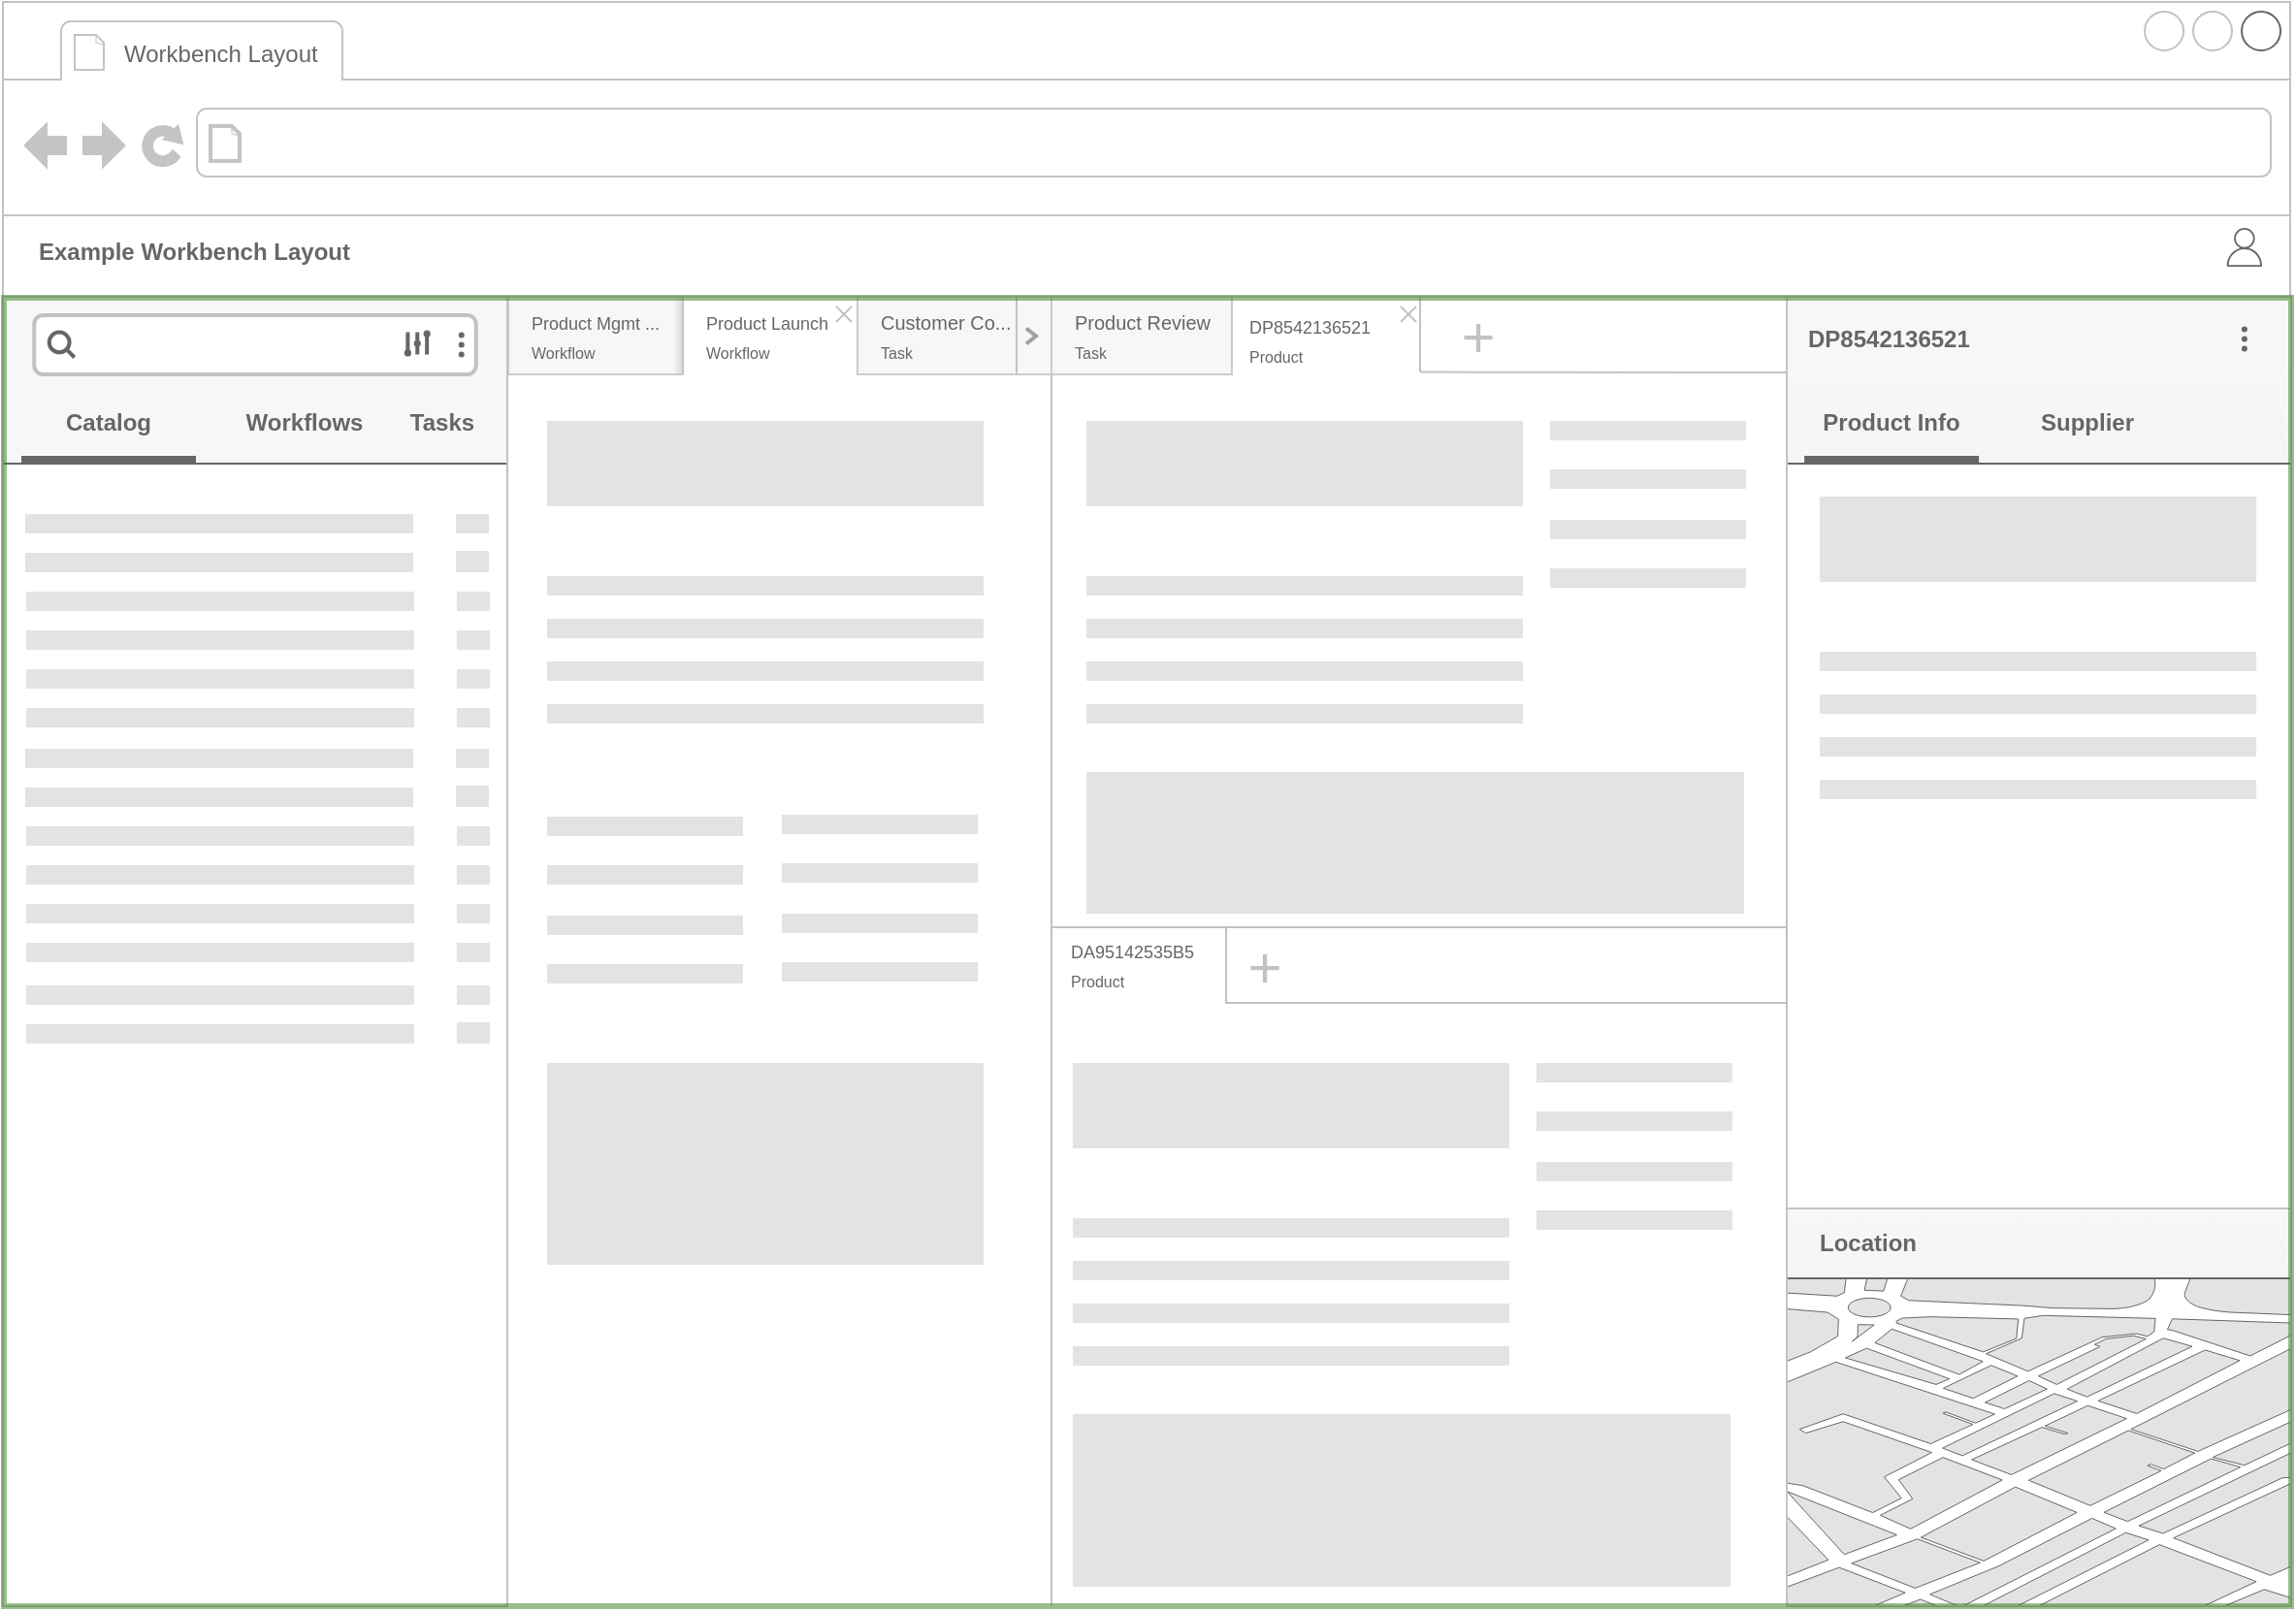 <mxfile version="12.6.5" type="device" pages="3"><diagram id="AJBSRWTCjH3qWuYGKKzp" name="workbench layout"><mxGraphModel dx="1486" dy="919" grid="0" gridSize="10" guides="1" tooltips="1" connect="1" arrows="1" fold="1" page="0" pageScale="1" pageWidth="850" pageHeight="1100" math="0" shadow="0"><root><mxCell id="0"/><mxCell id="1" parent="0"/><mxCell id="Hm9eO1tFX4h9F6ncGQJk-276" value="" style="strokeWidth=1;shadow=0;dashed=0;align=center;html=1;shape=mxgraph.mockup.containers.browserWindow;rSize=0;strokeColor=#C2C2C2;strokeColor2=#666666;strokeColor3=#c4c4c4;mainText=,;recursiveResize=0;fillColor=none;gradientColor=none;" parent="1" vertex="1"><mxGeometry x="-60.49" y="48" width="1179" height="152" as="geometry"/></mxCell><mxCell id="Hm9eO1tFX4h9F6ncGQJk-277" value="&lt;font style=&quot;font-size: 12px&quot;&gt;Workbench Layout&lt;/font&gt;" style="strokeWidth=1;shadow=0;dashed=0;align=center;html=1;shape=mxgraph.mockup.containers.anchor;fontSize=17;fontColor=#666666;align=left;" parent="Hm9eO1tFX4h9F6ncGQJk-276" vertex="1"><mxGeometry x="60" y="12" width="110" height="27" as="geometry"/></mxCell><mxCell id="Hm9eO1tFX4h9F6ncGQJk-278" value="" style="strokeWidth=1;shadow=0;dashed=0;align=center;html=1;shape=mxgraph.mockup.containers.anchor;rSize=0;fontSize=17;fontColor=#666666;align=left;" parent="Hm9eO1tFX4h9F6ncGQJk-276" vertex="1"><mxGeometry x="130" y="60" width="250" height="26" as="geometry"/></mxCell><mxCell id="Hm9eO1tFX4h9F6ncGQJk-81" value="" style="verticalLabelPosition=bottom;verticalAlign=top;html=1;shadow=0;dashed=0;strokeWidth=1;shape=mxgraph.ios.iBgMap;strokeColor=none;strokeColor2=#666666;fillColor2=#E3E3E3;fillColor=none;gradientColor=#F5F5F5;" parent="1" vertex="1"><mxGeometry x="859.12" y="706" width="259.94" height="169" as="geometry"/></mxCell><mxCell id="kmVg7bre3zLAPynF6E30-188" value="" style="rounded=0;whiteSpace=wrap;html=1;shadow=0;glass=0;comic=0;strokeColor=none;strokeWidth=4;fillColor=#F7F7F7;gradientColor=none;gradientDirection=north;" parent="1" vertex="1"><mxGeometry x="-61" y="237" width="260" height="49" as="geometry"/></mxCell><mxCell id="kmVg7bre3zLAPynF6E30-17" value="&lt;font color=&quot;#666666&quot;&gt;&lt;font style=&quot;font-size: 9px&quot;&gt;Product Mgmt ...&lt;/font&gt;&lt;br&gt;&lt;/font&gt;&lt;div&gt;&lt;font style=&quot;font-size: 8px&quot; color=&quot;#666666&quot;&gt;Workflow&lt;/font&gt;&lt;/div&gt;" style="rounded=0;whiteSpace=wrap;html=1;comic=0;strokeColor=#CCCCCC;align=left;spacingLeft=10;spacingRight=10;fillColor=#F7F7F7;" parent="1" vertex="1"><mxGeometry x="200" y="200" width="90" height="40" as="geometry"/></mxCell><mxCell id="kmVg7bre3zLAPynF6E30-33" value="&lt;font size=&quot;1&quot; color=&quot;#c2c2c2&quot;&gt;&lt;span style=&quot;font-size: 30px&quot;&gt;+&lt;/span&gt;&lt;/font&gt;" style="text;html=1;strokeColor=none;fillColor=none;align=center;verticalAlign=middle;whiteSpace=wrap;rounded=0;comic=0;" parent="1" vertex="1"><mxGeometry x="680" y="210" width="40" height="20" as="geometry"/></mxCell><mxCell id="kmVg7bre3zLAPynF6E30-37" value="&lt;font color=&quot;#666666&quot;&gt;&lt;font style=&quot;font-size: 9px&quot;&gt;Product Launch&lt;/font&gt;&lt;br&gt;&lt;/font&gt;&lt;div&gt;&lt;font style=&quot;font-size: 8px&quot; color=&quot;#666666&quot;&gt;Workflow&lt;/font&gt;&lt;/div&gt;" style="rounded=0;whiteSpace=wrap;html=1;comic=0;strokeColor=none;align=left;spacingLeft=10;spacingRight=10;fillColor=none;glass=0;shadow=0;" parent="1" vertex="1"><mxGeometry x="290" y="200" width="90" height="40" as="geometry"/></mxCell><mxCell id="kmVg7bre3zLAPynF6E30-38" value="&lt;span style=&quot;color: rgb(102 , 102 , 102)&quot;&gt;&lt;font size=&quot;1&quot;&gt;Customer Co...&lt;br&gt;&lt;/font&gt;&lt;/span&gt;&lt;span style=&quot;font-size: 8px ; color: rgb(102 , 102 , 102)&quot;&gt;Task&lt;/span&gt;" style="rounded=0;whiteSpace=wrap;html=1;comic=0;strokeColor=#CCCCCC;align=left;spacingLeft=10;spacingRight=10;fillColor=#F7F7F7;" parent="1" vertex="1"><mxGeometry x="380" y="200" width="100" height="40" as="geometry"/></mxCell><mxCell id="kmVg7bre3zLAPynF6E30-39" value="" style="endArrow=none;html=1;entryX=0;entryY=0;entryDx=0;entryDy=0;strokeColor=#CCCCCC;" parent="1" target="kmVg7bre3zLAPynF6E30-38" edge="1"><mxGeometry width="50" height="50" relative="1" as="geometry"><mxPoint x="290" y="200" as="sourcePoint"/><mxPoint x="370" y="200" as="targetPoint"/></mxGeometry></mxCell><mxCell id="kmVg7bre3zLAPynF6E30-40" value="" style="rounded=0;whiteSpace=wrap;html=1;shadow=0;glass=0;comic=0;strokeColor=none;fillColor=#F7F7F7;gradientColor=#D9D9D9;gradientDirection=east;" parent="1" vertex="1"><mxGeometry x="285" y="200.5" width="5" height="39" as="geometry"/></mxCell><mxCell id="kmVg7bre3zLAPynF6E30-41" value="" style="endArrow=none;html=1;strokeColor=#C2C2C2;" parent="1" edge="1"><mxGeometry width="50" height="50" relative="1" as="geometry"><mxPoint x="290" y="240" as="sourcePoint"/><mxPoint x="290" y="200" as="targetPoint"/></mxGeometry></mxCell><mxCell id="kmVg7bre3zLAPynF6E30-62" value="" style="endArrow=none;html=1;strokeColor=#C2C2C2;exitX=0.458;exitY=1;exitDx=0;exitDy=0;exitPerimeter=0;" parent="1" edge="1"><mxGeometry width="50" height="50" relative="1" as="geometry"><mxPoint x="479.982" y="875" as="sourcePoint"/><mxPoint x="480" y="200.5" as="targetPoint"/></mxGeometry></mxCell><mxCell id="kmVg7bre3zLAPynF6E30-63" value="&lt;font color=&quot;#666666&quot;&gt;&lt;font size=&quot;1&quot;&gt;Product Review&lt;/font&gt;&lt;br&gt;&lt;/font&gt;&lt;div&gt;&lt;font style=&quot;font-size: 8px&quot; color=&quot;#666666&quot;&gt;Task&lt;/font&gt;&lt;/div&gt;" style="rounded=0;whiteSpace=wrap;html=1;comic=0;strokeColor=#CCCCCC;align=left;spacingLeft=10;spacingRight=10;fillColor=#F7F7F7;" parent="1" vertex="1"><mxGeometry x="480" y="200" width="93" height="40" as="geometry"/></mxCell><mxCell id="kmVg7bre3zLAPynF6E30-66" value="" style="endArrow=none;html=1;strokeColor=#C2C2C2;" parent="1" edge="1"><mxGeometry width="50" height="50" relative="1" as="geometry"><mxPoint x="670" y="238.621" as="sourcePoint"/><mxPoint x="670" y="200" as="targetPoint"/></mxGeometry></mxCell><mxCell id="kmVg7bre3zLAPynF6E30-68" value="" style="endArrow=none;html=1;strokeColor=#CCCCCC;" parent="1" edge="1"><mxGeometry width="50" height="50" relative="1" as="geometry"><mxPoint x="361" y="200" as="sourcePoint"/><mxPoint x="1000.556" y="200" as="targetPoint"/></mxGeometry></mxCell><mxCell id="kmVg7bre3zLAPynF6E30-119" value="&lt;font color=&quot;#666666&quot;&gt;&lt;font style=&quot;font-size: 9px&quot;&gt;DP8542136521&lt;/font&gt;&lt;br&gt;&lt;/font&gt;&lt;div&gt;&lt;font style=&quot;font-size: 8px&quot; color=&quot;#666666&quot;&gt;Product&lt;/font&gt;&lt;/div&gt;" style="rounded=0;whiteSpace=wrap;html=1;comic=0;strokeColor=none;align=left;spacingLeft=10;spacingRight=10;fillColor=none;glass=0;shadow=0;" parent="1" vertex="1"><mxGeometry x="570" y="201.75" width="101" height="40" as="geometry"/></mxCell><mxCell id="kmVg7bre3zLAPynF6E30-189" value="" style="line;strokeWidth=1;html=1;perimeter=backbonePerimeter;points=[];outlineConnect=0;rounded=0;shadow=0;glass=0;comic=0;fillColor=none;gradientColor=none;strokeColor=#666666;rotation=0;" parent="1" vertex="1"><mxGeometry x="-61" y="281" width="261" height="10" as="geometry"/></mxCell><mxCell id="kmVg7bre3zLAPynF6E30-195" value="" style="rounded=0;whiteSpace=wrap;html=1;comic=0;strokeColor=none;align=left;spacingLeft=10;spacingRight=10;fillColor=#F7F7F7;glass=0;shadow=0;strokeWidth=1;" parent="1" vertex="1"><mxGeometry x="-60" y="200.5" width="259" height="39.5" as="geometry"/></mxCell><mxCell id="kmVg7bre3zLAPynF6E30-174" value="" style="line;strokeWidth=4;html=1;perimeter=backbonePerimeter;points=[];outlineConnect=0;rounded=0;shadow=0;glass=0;comic=0;fillColor=none;gradientColor=none;strokeColor=#666666;rotation=0;" parent="1" vertex="1"><mxGeometry x="-51" y="279" width="90" height="10" as="geometry"/></mxCell><mxCell id="kmVg7bre3zLAPynF6E30-74" value="&lt;b&gt;Workflows&lt;/b&gt;" style="text;html=1;strokeColor=none;fillColor=none;align=center;verticalAlign=middle;whiteSpace=wrap;rounded=0;shadow=0;glass=0;comic=0;fontColor=#666666;" parent="1" vertex="1"><mxGeometry x="75" y="255.25" width="40" height="20" as="geometry"/></mxCell><mxCell id="kmVg7bre3zLAPynF6E30-75" value="&lt;b&gt;Tasks&lt;/b&gt;" style="text;html=1;strokeColor=none;fillColor=none;align=center;verticalAlign=middle;whiteSpace=wrap;rounded=0;shadow=0;glass=0;comic=0;fontColor=#666666;" parent="1" vertex="1"><mxGeometry x="145.5" y="255.25" width="40" height="20" as="geometry"/></mxCell><mxCell id="kmVg7bre3zLAPynF6E30-103" value="&lt;b&gt;Catalog&lt;/b&gt;" style="rounded=0;whiteSpace=wrap;html=1;shadow=0;glass=0;comic=0;strokeColor=none;strokeWidth=1;fillColor=none;gradientColor=none;fontColor=#666666;" parent="1" vertex="1"><mxGeometry x="-51" y="250" width="90" height="30.25" as="geometry"/></mxCell><mxCell id="kmVg7bre3zLAPynF6E30-177" value="" style="rounded=1;whiteSpace=wrap;html=1;shadow=0;glass=0;comic=0;strokeColor=#C2C2C2;strokeWidth=2;fillColor=#ffffff;gradientColor=none;" parent="1" vertex="1"><mxGeometry x="-44.37" y="209.5" width="227.75" height="30.5" as="geometry"/></mxCell><mxCell id="kmVg7bre3zLAPynF6E30-115" value="" style="html=1;verticalLabelPosition=bottom;align=center;labelBackgroundColor=#ffffff;verticalAlign=top;strokeWidth=2;strokeColor=#666666;shadow=0;dashed=0;shape=mxgraph.ios7.icons.looking_glass;rounded=0;glass=0;comic=0;fillColor=none;gradientColor=#BABABA;" parent="1" vertex="1"><mxGeometry x="-36.62" y="218.25" width="13" height="13" as="geometry"/></mxCell><mxCell id="Hm9eO1tFX4h9F6ncGQJk-15" value="" style="group" parent="1" vertex="1" connectable="0"><mxGeometry x="174.38" y="218.25" width="3" height="13" as="geometry"/></mxCell><mxCell id="Hm9eO1tFX4h9F6ncGQJk-11" value="" style="group" parent="Hm9eO1tFX4h9F6ncGQJk-15" vertex="1" connectable="0"><mxGeometry width="3" height="13" as="geometry"/></mxCell><mxCell id="Hm9eO1tFX4h9F6ncGQJk-8" value="" style="ellipse;whiteSpace=wrap;html=1;fillColor=#666666;strokeColor=none;" parent="Hm9eO1tFX4h9F6ncGQJk-11" vertex="1"><mxGeometry width="3" height="3" as="geometry"/></mxCell><mxCell id="Hm9eO1tFX4h9F6ncGQJk-9" value="" style="ellipse;whiteSpace=wrap;html=1;fillColor=#666666;strokeColor=none;" parent="Hm9eO1tFX4h9F6ncGQJk-11" vertex="1"><mxGeometry y="5" width="3" height="3" as="geometry"/></mxCell><mxCell id="Hm9eO1tFX4h9F6ncGQJk-10" value="" style="ellipse;whiteSpace=wrap;html=1;fillColor=#666666;strokeColor=none;" parent="Hm9eO1tFX4h9F6ncGQJk-11" vertex="1"><mxGeometry y="10" width="3" height="3" as="geometry"/></mxCell><mxCell id="kmVg7bre3zLAPynF6E30-125" value="" style="html=1;verticalLabelPosition=bottom;align=center;labelBackgroundColor=#ffffff;verticalAlign=top;strokeWidth=2;strokeColor=#666666;shadow=0;dashed=0;shape=mxgraph.ios7.icons.volume;pointerEvents=1;rounded=0;glass=0;comic=0;fillColor=none;gradientColor=#BABABA;" parent="1" vertex="1"><mxGeometry x="147.38" y="218.25" width="11.5" height="11.5" as="geometry"/></mxCell><mxCell id="Hm9eO1tFX4h9F6ncGQJk-48" value="" style="rounded=0;whiteSpace=wrap;html=1;shadow=0;glass=0;comic=0;strokeColor=none;strokeWidth=4;fillColor=#F7F7F7;gradientColor=#F5F5F5;gradientDirection=south;" parent="1" vertex="1"><mxGeometry x="859.06" y="237" width="260" height="49" as="geometry"/></mxCell><mxCell id="Hm9eO1tFX4h9F6ncGQJk-49" value="" style="line;strokeWidth=1;html=1;perimeter=backbonePerimeter;points=[];outlineConnect=0;rounded=0;shadow=0;glass=0;comic=0;fillColor=none;gradientColor=none;strokeColor=#666666;rotation=0;" parent="1" vertex="1"><mxGeometry x="859.06" y="281" width="260" height="10" as="geometry"/></mxCell><mxCell id="Hm9eO1tFX4h9F6ncGQJk-50" value="" style="rounded=0;whiteSpace=wrap;html=1;comic=0;strokeColor=none;align=left;spacingLeft=10;spacingRight=10;fillColor=#F7F7F7;glass=0;shadow=0;strokeWidth=1;" parent="1" vertex="1"><mxGeometry x="859.06" y="200.5" width="259" height="39.5" as="geometry"/></mxCell><mxCell id="Hm9eO1tFX4h9F6ncGQJk-51" value="" style="line;strokeWidth=4;html=1;perimeter=backbonePerimeter;points=[];outlineConnect=0;rounded=0;shadow=0;glass=0;comic=0;fillColor=none;gradientColor=none;strokeColor=#666666;rotation=0;" parent="1" vertex="1"><mxGeometry x="868.06" y="279" width="90" height="10" as="geometry"/></mxCell><mxCell id="Hm9eO1tFX4h9F6ncGQJk-52" value="&lt;b&gt;Supplier&lt;/b&gt;" style="text;html=1;strokeColor=none;fillColor=none;align=center;verticalAlign=middle;whiteSpace=wrap;rounded=0;shadow=0;glass=0;comic=0;fontColor=#666666;" parent="1" vertex="1"><mxGeometry x="994.06" y="255.25" width="40" height="20" as="geometry"/></mxCell><mxCell id="Hm9eO1tFX4h9F6ncGQJk-54" value="&lt;b&gt;Product Info&lt;/b&gt;" style="rounded=0;whiteSpace=wrap;html=1;shadow=0;glass=0;comic=0;strokeColor=none;strokeWidth=1;fillColor=none;gradientColor=none;fontColor=#666666;" parent="1" vertex="1"><mxGeometry x="868.06" y="250" width="90" height="30.25" as="geometry"/></mxCell><mxCell id="Hm9eO1tFX4h9F6ncGQJk-57" value="" style="group" parent="1" vertex="1" connectable="0"><mxGeometry x="1093.44" y="215.25" width="3" height="13" as="geometry"/></mxCell><mxCell id="Hm9eO1tFX4h9F6ncGQJk-58" value="" style="group" parent="Hm9eO1tFX4h9F6ncGQJk-57" vertex="1" connectable="0"><mxGeometry width="3" height="13" as="geometry"/></mxCell><mxCell id="Hm9eO1tFX4h9F6ncGQJk-59" value="" style="ellipse;whiteSpace=wrap;html=1;fillColor=#666666;strokeColor=none;" parent="Hm9eO1tFX4h9F6ncGQJk-58" vertex="1"><mxGeometry width="3" height="3" as="geometry"/></mxCell><mxCell id="Hm9eO1tFX4h9F6ncGQJk-60" value="" style="ellipse;whiteSpace=wrap;html=1;fillColor=#666666;strokeColor=none;" parent="Hm9eO1tFX4h9F6ncGQJk-58" vertex="1"><mxGeometry y="5" width="3" height="3" as="geometry"/></mxCell><mxCell id="Hm9eO1tFX4h9F6ncGQJk-61" value="" style="ellipse;whiteSpace=wrap;html=1;fillColor=#666666;strokeColor=none;" parent="Hm9eO1tFX4h9F6ncGQJk-58" vertex="1"><mxGeometry y="10" width="3" height="3" as="geometry"/></mxCell><mxCell id="Hm9eO1tFX4h9F6ncGQJk-65" value="&lt;b&gt;DP8542136521&lt;/b&gt;" style="rounded=0;whiteSpace=wrap;html=1;shadow=0;glass=0;comic=0;strokeColor=none;strokeWidth=1;fillColor=none;gradientColor=none;fontColor=#666666;align=left;" parent="1" vertex="1"><mxGeometry x="868.06" y="206.62" width="183.35" height="30.25" as="geometry"/></mxCell><mxCell id="Hm9eO1tFX4h9F6ncGQJk-69" value="" style="rounded=0;whiteSpace=wrap;html=1;shadow=0;glass=0;comic=0;strokeColor=none;strokeWidth=4;fillColor=#F7F7F7;gradientColor=#F5F5F5;gradientDirection=south;" parent="1" vertex="1"><mxGeometry x="859.06" y="670" width="260" height="36" as="geometry"/></mxCell><mxCell id="Hm9eO1tFX4h9F6ncGQJk-70" value="" style="line;strokeWidth=1;html=1;perimeter=backbonePerimeter;points=[];outlineConnect=0;rounded=0;shadow=0;glass=0;comic=0;fillColor=none;gradientColor=none;strokeColor=#666666;rotation=0;" parent="1" vertex="1"><mxGeometry x="859.06" y="701" width="260" height="10" as="geometry"/></mxCell><mxCell id="Hm9eO1tFX4h9F6ncGQJk-74" value="&lt;b&gt;Location&lt;/b&gt;" style="rounded=0;whiteSpace=wrap;html=1;shadow=0;glass=0;comic=0;strokeColor=none;strokeWidth=1;fillColor=none;gradientColor=none;fontColor=#666666;" parent="1" vertex="1"><mxGeometry x="856" y="672.87" width="90" height="30.25" as="geometry"/></mxCell><mxCell id="Hm9eO1tFX4h9F6ncGQJk-93" value="" style="endArrow=none;html=1;strokeColor=#C2C2C2;" parent="1" edge="1"><mxGeometry width="50" height="50" relative="1" as="geometry"><mxPoint x="859" y="239" as="sourcePoint"/><mxPoint x="670" y="238.81" as="targetPoint"/></mxGeometry></mxCell><mxCell id="Hm9eO1tFX4h9F6ncGQJk-98" value="" style="rounded=0;whiteSpace=wrap;html=1;fillColor=#E3E3E3;strokeColor=none;fontColor=#333333;" parent="1" vertex="1"><mxGeometry x="220" y="264" width="225" height="44" as="geometry"/></mxCell><mxCell id="Hm9eO1tFX4h9F6ncGQJk-101" value="" style="rounded=0;whiteSpace=wrap;html=1;fillColor=#E3E3E3;strokeColor=none;fontColor=#333333;" parent="1" vertex="1"><mxGeometry x="220" y="344" width="225" height="10" as="geometry"/></mxCell><mxCell id="Hm9eO1tFX4h9F6ncGQJk-102" value="" style="rounded=0;whiteSpace=wrap;html=1;fillColor=#E3E3E3;strokeColor=none;fontColor=#333333;" parent="1" vertex="1"><mxGeometry x="220" y="366" width="225" height="10" as="geometry"/></mxCell><mxCell id="Hm9eO1tFX4h9F6ncGQJk-103" value="" style="rounded=0;whiteSpace=wrap;html=1;fillColor=#E3E3E3;strokeColor=none;fontColor=#333333;" parent="1" vertex="1"><mxGeometry x="220" y="388" width="225" height="10" as="geometry"/></mxCell><mxCell id="Hm9eO1tFX4h9F6ncGQJk-104" value="" style="rounded=0;whiteSpace=wrap;html=1;fillColor=#E3E3E3;strokeColor=none;fontColor=#333333;" parent="1" vertex="1"><mxGeometry x="220" y="410" width="225" height="10" as="geometry"/></mxCell><mxCell id="Hm9eO1tFX4h9F6ncGQJk-105" value="" style="rounded=0;whiteSpace=wrap;html=1;fillColor=#E3E3E3;strokeColor=none;fontColor=#333333;" parent="1" vertex="1"><mxGeometry x="220" y="468" width="101" height="10" as="geometry"/></mxCell><mxCell id="Hm9eO1tFX4h9F6ncGQJk-106" value="" style="rounded=0;whiteSpace=wrap;html=1;fillColor=#E3E3E3;strokeColor=none;fontColor=#333333;" parent="1" vertex="1"><mxGeometry x="220" y="493" width="101" height="10" as="geometry"/></mxCell><mxCell id="Hm9eO1tFX4h9F6ncGQJk-107" value="" style="rounded=0;whiteSpace=wrap;html=1;fillColor=#E3E3E3;strokeColor=none;fontColor=#333333;" parent="1" vertex="1"><mxGeometry x="220" y="519" width="101" height="10" as="geometry"/></mxCell><mxCell id="Hm9eO1tFX4h9F6ncGQJk-108" value="" style="rounded=0;whiteSpace=wrap;html=1;fillColor=#E3E3E3;strokeColor=none;fontColor=#333333;" parent="1" vertex="1"><mxGeometry x="220" y="544" width="101" height="10" as="geometry"/></mxCell><mxCell id="Hm9eO1tFX4h9F6ncGQJk-110" value="" style="rounded=0;whiteSpace=wrap;html=1;fillColor=#E3E3E3;strokeColor=none;fontColor=#333333;" parent="1" vertex="1"><mxGeometry x="341" y="467" width="101" height="10" as="geometry"/></mxCell><mxCell id="Hm9eO1tFX4h9F6ncGQJk-111" value="" style="rounded=0;whiteSpace=wrap;html=1;fillColor=#E3E3E3;strokeColor=none;fontColor=#333333;" parent="1" vertex="1"><mxGeometry x="341" y="492" width="101" height="10" as="geometry"/></mxCell><mxCell id="Hm9eO1tFX4h9F6ncGQJk-112" value="" style="rounded=0;whiteSpace=wrap;html=1;fillColor=#E3E3E3;strokeColor=none;fontColor=#333333;" parent="1" vertex="1"><mxGeometry x="341" y="518" width="101" height="10" as="geometry"/></mxCell><mxCell id="Hm9eO1tFX4h9F6ncGQJk-113" value="" style="rounded=0;whiteSpace=wrap;html=1;fillColor=#E3E3E3;strokeColor=none;fontColor=#333333;" parent="1" vertex="1"><mxGeometry x="341" y="543" width="101" height="10" as="geometry"/></mxCell><mxCell id="Hm9eO1tFX4h9F6ncGQJk-118" value="" style="rounded=0;whiteSpace=wrap;html=1;fillColor=#E3E3E3;strokeColor=none;fontColor=#333333;" parent="1" vertex="1"><mxGeometry x="220" y="595" width="225" height="104" as="geometry"/></mxCell><mxCell id="Hm9eO1tFX4h9F6ncGQJk-119" value="" style="rounded=0;whiteSpace=wrap;html=1;fillColor=#E3E3E3;strokeColor=none;fontColor=#333333;" parent="1" vertex="1"><mxGeometry x="498" y="264" width="225" height="44" as="geometry"/></mxCell><mxCell id="Hm9eO1tFX4h9F6ncGQJk-120" value="" style="rounded=0;whiteSpace=wrap;html=1;fillColor=#E3E3E3;strokeColor=none;fontColor=#333333;" parent="1" vertex="1"><mxGeometry x="498" y="344" width="225" height="10" as="geometry"/></mxCell><mxCell id="Hm9eO1tFX4h9F6ncGQJk-121" value="" style="rounded=0;whiteSpace=wrap;html=1;fillColor=#E3E3E3;strokeColor=none;fontColor=#333333;" parent="1" vertex="1"><mxGeometry x="498" y="366" width="225" height="10" as="geometry"/></mxCell><mxCell id="Hm9eO1tFX4h9F6ncGQJk-122" value="" style="rounded=0;whiteSpace=wrap;html=1;fillColor=#E3E3E3;strokeColor=none;fontColor=#333333;" parent="1" vertex="1"><mxGeometry x="498" y="388" width="225" height="10" as="geometry"/></mxCell><mxCell id="Hm9eO1tFX4h9F6ncGQJk-123" value="" style="rounded=0;whiteSpace=wrap;html=1;fillColor=#E3E3E3;strokeColor=none;fontColor=#333333;" parent="1" vertex="1"><mxGeometry x="498" y="410" width="225" height="10" as="geometry"/></mxCell><mxCell id="Hm9eO1tFX4h9F6ncGQJk-125" value="" style="rounded=0;whiteSpace=wrap;html=1;fillColor=#E3E3E3;strokeColor=none;fontColor=#333333;" parent="1" vertex="1"><mxGeometry x="737" y="264" width="101" height="10" as="geometry"/></mxCell><mxCell id="Hm9eO1tFX4h9F6ncGQJk-126" value="" style="rounded=0;whiteSpace=wrap;html=1;fillColor=#E3E3E3;strokeColor=none;fontColor=#333333;" parent="1" vertex="1"><mxGeometry x="737" y="289" width="101" height="10" as="geometry"/></mxCell><mxCell id="Hm9eO1tFX4h9F6ncGQJk-127" value="" style="rounded=0;whiteSpace=wrap;html=1;fillColor=#E3E3E3;strokeColor=none;fontColor=#333333;" parent="1" vertex="1"><mxGeometry x="737" y="315" width="101" height="10" as="geometry"/></mxCell><mxCell id="Hm9eO1tFX4h9F6ncGQJk-128" value="" style="rounded=0;whiteSpace=wrap;html=1;fillColor=#E3E3E3;strokeColor=none;fontColor=#333333;" parent="1" vertex="1"><mxGeometry x="737" y="340" width="101" height="10" as="geometry"/></mxCell><mxCell id="Hm9eO1tFX4h9F6ncGQJk-129" value="" style="rounded=0;whiteSpace=wrap;html=1;fillColor=#E3E3E3;strokeColor=none;fontColor=#333333;" parent="1" vertex="1"><mxGeometry x="498" y="445" width="339" height="73" as="geometry"/></mxCell><mxCell id="Hm9eO1tFX4h9F6ncGQJk-130" value="" style="rounded=0;whiteSpace=wrap;html=1;fillColor=#E3E3E3;strokeColor=none;fontColor=#333333;" parent="1" vertex="1"><mxGeometry x="876.06" y="303" width="225" height="44" as="geometry"/></mxCell><mxCell id="Hm9eO1tFX4h9F6ncGQJk-131" value="" style="rounded=0;whiteSpace=wrap;html=1;fillColor=#E3E3E3;strokeColor=none;fontColor=#333333;" parent="1" vertex="1"><mxGeometry x="876.06" y="383" width="225" height="10" as="geometry"/></mxCell><mxCell id="Hm9eO1tFX4h9F6ncGQJk-132" value="" style="rounded=0;whiteSpace=wrap;html=1;fillColor=#E3E3E3;strokeColor=none;fontColor=#333333;" parent="1" vertex="1"><mxGeometry x="876.06" y="405" width="225" height="10" as="geometry"/></mxCell><mxCell id="Hm9eO1tFX4h9F6ncGQJk-133" value="" style="rounded=0;whiteSpace=wrap;html=1;fillColor=#E3E3E3;strokeColor=none;fontColor=#333333;" parent="1" vertex="1"><mxGeometry x="876.06" y="427" width="225" height="10" as="geometry"/></mxCell><mxCell id="Hm9eO1tFX4h9F6ncGQJk-134" value="" style="rounded=0;whiteSpace=wrap;html=1;fillColor=#E3E3E3;strokeColor=none;fontColor=#333333;" parent="1" vertex="1"><mxGeometry x="876.06" y="449" width="225" height="10" as="geometry"/></mxCell><mxCell id="Hm9eO1tFX4h9F6ncGQJk-135" value="&lt;b&gt;&lt;font color=&quot;#666666&quot;&gt;Example Workbench Layout&lt;/font&gt;&lt;/b&gt;" style="text;html=1;strokeColor=none;fillColor=none;align=left;verticalAlign=middle;whiteSpace=wrap;rounded=0;" parent="1" vertex="1"><mxGeometry x="-44.37" y="167" width="320" height="20" as="geometry"/></mxCell><mxCell id="Hm9eO1tFX4h9F6ncGQJk-146" value="" style="outlineConnect=0;fontColor=#232F3E;gradientColor=none;strokeColor=#666666;fillColor=#FFFFFF;dashed=0;verticalLabelPosition=bottom;verticalAlign=top;align=center;html=1;fontSize=12;fontStyle=0;aspect=fixed;shape=mxgraph.aws4.resourceIcon;resIcon=mxgraph.aws4.user;" parent="1" vertex="1"><mxGeometry x="1082.44" y="162" width="25" height="25" as="geometry"/></mxCell><mxCell id="Hm9eO1tFX4h9F6ncGQJk-151" value="" style="group;rotation=-45;" parent="1" vertex="1" connectable="0"><mxGeometry x="368" y="204" width="10" height="10" as="geometry"/></mxCell><mxCell id="Hm9eO1tFX4h9F6ncGQJk-152" value="" style="endArrow=none;html=1;strokeColor=#C2C2C2;" parent="Hm9eO1tFX4h9F6ncGQJk-151" edge="1"><mxGeometry width="50" height="50" relative="1" as="geometry"><mxPoint x="1" y="9" as="sourcePoint"/><mxPoint x="9" y="1" as="targetPoint"/></mxGeometry></mxCell><mxCell id="Hm9eO1tFX4h9F6ncGQJk-153" value="" style="endArrow=none;html=1;strokeColor=#C2C2C2;" parent="Hm9eO1tFX4h9F6ncGQJk-151" edge="1"><mxGeometry width="50" height="50" relative="1" as="geometry"><mxPoint x="1" y="1" as="sourcePoint"/><mxPoint x="9" y="9" as="targetPoint"/></mxGeometry></mxCell><mxCell id="kmVg7bre3zLAPynF6E30-52" value="" style="group;rotation=-45;" parent="1" vertex="1" connectable="0"><mxGeometry x="659" y="204" width="10" height="10" as="geometry"/></mxCell><mxCell id="kmVg7bre3zLAPynF6E30-53" value="" style="endArrow=none;html=1;strokeColor=#C2C2C2;" parent="kmVg7bre3zLAPynF6E30-52" edge="1"><mxGeometry width="50" height="50" relative="1" as="geometry"><mxPoint x="1" y="9" as="sourcePoint"/><mxPoint x="9" y="1" as="targetPoint"/></mxGeometry></mxCell><mxCell id="kmVg7bre3zLAPynF6E30-54" value="" style="endArrow=none;html=1;strokeColor=#C2C2C2;" parent="kmVg7bre3zLAPynF6E30-52" edge="1"><mxGeometry width="50" height="50" relative="1" as="geometry"><mxPoint x="1" y="1" as="sourcePoint"/><mxPoint x="9" y="9" as="targetPoint"/></mxGeometry></mxCell><mxCell id="Hm9eO1tFX4h9F6ncGQJk-158" value="" style="html=1;verticalLabelPosition=bottom;labelBackgroundColor=#ffffff;verticalAlign=top;shadow=0;dashed=0;strokeWidth=2;shape=mxgraph.ios7.misc.more;strokeColor=#a0a0a0;fillColor=#ffffff;gradientColor=none;align=left;" parent="1" vertex="1"><mxGeometry x="467" y="216.25" width="5" height="8" as="geometry"/></mxCell><mxCell id="Hm9eO1tFX4h9F6ncGQJk-161" value="" style="endArrow=none;html=1;strokeColor=#C2C2C2;exitX=0;exitY=0;exitDx=0;exitDy=0;" parent="1" source="Hm9eO1tFX4h9F6ncGQJk-164" edge="1"><mxGeometry width="50" height="50" relative="1" as="geometry"><mxPoint x="766.71" y="525.19" as="sourcePoint"/><mxPoint x="480" y="525" as="targetPoint"/></mxGeometry></mxCell><mxCell id="Hm9eO1tFX4h9F6ncGQJk-162" value="" style="endArrow=none;html=1;strokeColor=#C2C2C2;" parent="1" edge="1"><mxGeometry width="50" height="50" relative="1" as="geometry"><mxPoint x="570.0" y="563.621" as="sourcePoint"/><mxPoint x="570.0" y="525" as="targetPoint"/></mxGeometry></mxCell><mxCell id="Hm9eO1tFX4h9F6ncGQJk-164" value="" style="rounded=0;whiteSpace=wrap;html=1;strokeColor=#C2C2C2;strokeWidth=1;fillColor=none;gradientColor=none;align=left;" parent="1" vertex="1"><mxGeometry x="570" y="525" width="289" height="39" as="geometry"/></mxCell><mxCell id="Hm9eO1tFX4h9F6ncGQJk-166" value="&lt;font color=&quot;#666666&quot;&gt;&lt;font style=&quot;font-size: 9px&quot;&gt;DA95142535B5&lt;/font&gt;&lt;br&gt;&lt;/font&gt;&lt;div&gt;&lt;font style=&quot;font-size: 8px&quot; color=&quot;#666666&quot;&gt;Product&amp;nbsp;&lt;/font&gt;&lt;/div&gt;" style="rounded=0;whiteSpace=wrap;html=1;comic=0;strokeColor=none;align=left;spacingLeft=10;spacingRight=10;fillColor=none;glass=0;shadow=0;" parent="1" vertex="1"><mxGeometry x="477.5" y="524" width="95" height="40" as="geometry"/></mxCell><mxCell id="Hm9eO1tFX4h9F6ncGQJk-168" value="" style="rounded=0;whiteSpace=wrap;html=1;fillColor=#E3E3E3;strokeColor=none;fontColor=#333333;" parent="1" vertex="1"><mxGeometry x="491" y="595" width="225" height="44" as="geometry"/></mxCell><mxCell id="Hm9eO1tFX4h9F6ncGQJk-169" value="" style="rounded=0;whiteSpace=wrap;html=1;fillColor=#E3E3E3;strokeColor=none;fontColor=#333333;" parent="1" vertex="1"><mxGeometry x="491" y="675" width="225" height="10" as="geometry"/></mxCell><mxCell id="Hm9eO1tFX4h9F6ncGQJk-170" value="" style="rounded=0;whiteSpace=wrap;html=1;fillColor=#E3E3E3;strokeColor=none;fontColor=#333333;" parent="1" vertex="1"><mxGeometry x="491" y="697" width="225" height="10" as="geometry"/></mxCell><mxCell id="Hm9eO1tFX4h9F6ncGQJk-171" value="" style="rounded=0;whiteSpace=wrap;html=1;fillColor=#E3E3E3;strokeColor=none;fontColor=#333333;" parent="1" vertex="1"><mxGeometry x="491" y="719" width="225" height="10" as="geometry"/></mxCell><mxCell id="Hm9eO1tFX4h9F6ncGQJk-172" value="" style="rounded=0;whiteSpace=wrap;html=1;fillColor=#E3E3E3;strokeColor=none;fontColor=#333333;" parent="1" vertex="1"><mxGeometry x="491" y="741" width="225" height="10" as="geometry"/></mxCell><mxCell id="Hm9eO1tFX4h9F6ncGQJk-173" value="" style="rounded=0;whiteSpace=wrap;html=1;fillColor=#E3E3E3;strokeColor=none;fontColor=#333333;" parent="1" vertex="1"><mxGeometry x="730" y="595" width="101" height="10" as="geometry"/></mxCell><mxCell id="Hm9eO1tFX4h9F6ncGQJk-174" value="" style="rounded=0;whiteSpace=wrap;html=1;fillColor=#E3E3E3;strokeColor=none;fontColor=#333333;" parent="1" vertex="1"><mxGeometry x="730" y="620" width="101" height="10" as="geometry"/></mxCell><mxCell id="Hm9eO1tFX4h9F6ncGQJk-175" value="" style="rounded=0;whiteSpace=wrap;html=1;fillColor=#E3E3E3;strokeColor=none;fontColor=#333333;" parent="1" vertex="1"><mxGeometry x="730" y="646" width="101" height="10" as="geometry"/></mxCell><mxCell id="Hm9eO1tFX4h9F6ncGQJk-176" value="" style="rounded=0;whiteSpace=wrap;html=1;fillColor=#E3E3E3;strokeColor=none;fontColor=#333333;" parent="1" vertex="1"><mxGeometry x="730" y="671" width="101" height="10" as="geometry"/></mxCell><mxCell id="Hm9eO1tFX4h9F6ncGQJk-177" value="" style="rounded=0;whiteSpace=wrap;html=1;fillColor=#E3E3E3;strokeColor=none;fontColor=#333333;" parent="1" vertex="1"><mxGeometry x="491" y="776" width="339" height="89" as="geometry"/></mxCell><mxCell id="Hm9eO1tFX4h9F6ncGQJk-178" value="&lt;font size=&quot;1&quot; color=&quot;#c2c2c2&quot;&gt;&lt;span style=&quot;font-size: 30px&quot;&gt;+&lt;/span&gt;&lt;/font&gt;" style="text;html=1;strokeColor=none;fillColor=none;align=center;verticalAlign=middle;whiteSpace=wrap;rounded=0;comic=0;" parent="1" vertex="1"><mxGeometry x="570" y="535" width="40" height="20" as="geometry"/></mxCell><mxCell id="Hm9eO1tFX4h9F6ncGQJk-180" value="" style="rounded=0;whiteSpace=wrap;html=1;fillColor=#E3E3E3;strokeColor=none;fontColor=#333333;" parent="1" vertex="1"><mxGeometry x="-49" y="312" width="200" height="10" as="geometry"/></mxCell><mxCell id="Hm9eO1tFX4h9F6ncGQJk-183" value="" style="rounded=0;whiteSpace=wrap;html=1;fillColor=#E3E3E3;strokeColor=none;fontColor=#333333;" parent="1" vertex="1"><mxGeometry x="173" y="312" width="17" height="10" as="geometry"/></mxCell><mxCell id="Hm9eO1tFX4h9F6ncGQJk-187" value="" style="rounded=0;whiteSpace=wrap;html=1;fillColor=#E3E3E3;strokeColor=none;fontColor=#333333;" parent="1" vertex="1"><mxGeometry x="173" y="312" width="17" height="10" as="geometry"/></mxCell><mxCell id="Hm9eO1tFX4h9F6ncGQJk-205" value="" style="rounded=0;whiteSpace=wrap;html=1;fillColor=#E3E3E3;strokeColor=none;fontColor=#333333;" parent="1" vertex="1"><mxGeometry x="-49" y="332" width="200" height="10" as="geometry"/></mxCell><mxCell id="Hm9eO1tFX4h9F6ncGQJk-206" value="" style="rounded=0;whiteSpace=wrap;html=1;fillColor=#E3E3E3;strokeColor=none;fontColor=#333333;" parent="1" vertex="1"><mxGeometry x="173" y="331" width="17" height="10" as="geometry"/></mxCell><mxCell id="Hm9eO1tFX4h9F6ncGQJk-207" value="" style="rounded=0;whiteSpace=wrap;html=1;fillColor=#E3E3E3;strokeColor=none;fontColor=#333333;" parent="1" vertex="1"><mxGeometry x="173" y="332" width="17" height="10" as="geometry"/></mxCell><mxCell id="Hm9eO1tFX4h9F6ncGQJk-208" value="" style="rounded=0;whiteSpace=wrap;html=1;fillColor=#E3E3E3;strokeColor=none;fontColor=#333333;" parent="1" vertex="1"><mxGeometry x="-48.5" y="352" width="200" height="10" as="geometry"/></mxCell><mxCell id="Hm9eO1tFX4h9F6ncGQJk-209" value="" style="rounded=0;whiteSpace=wrap;html=1;fillColor=#E3E3E3;strokeColor=none;fontColor=#333333;" parent="1" vertex="1"><mxGeometry x="173.5" y="352" width="17" height="10" as="geometry"/></mxCell><mxCell id="Hm9eO1tFX4h9F6ncGQJk-211" value="" style="rounded=0;whiteSpace=wrap;html=1;fillColor=#E3E3E3;strokeColor=none;fontColor=#333333;" parent="1" vertex="1"><mxGeometry x="-48.5" y="372" width="200" height="10" as="geometry"/></mxCell><mxCell id="Hm9eO1tFX4h9F6ncGQJk-212" value="" style="rounded=0;whiteSpace=wrap;html=1;fillColor=#E3E3E3;strokeColor=none;fontColor=#333333;" parent="1" vertex="1"><mxGeometry x="173.5" y="372" width="17" height="10" as="geometry"/></mxCell><mxCell id="Hm9eO1tFX4h9F6ncGQJk-214" value="" style="rounded=0;whiteSpace=wrap;html=1;fillColor=#E3E3E3;strokeColor=none;fontColor=#333333;" parent="1" vertex="1"><mxGeometry x="-48.5" y="392" width="200" height="10" as="geometry"/></mxCell><mxCell id="Hm9eO1tFX4h9F6ncGQJk-215" value="" style="rounded=0;whiteSpace=wrap;html=1;fillColor=#E3E3E3;strokeColor=none;fontColor=#333333;" parent="1" vertex="1"><mxGeometry x="173.5" y="392" width="17" height="10" as="geometry"/></mxCell><mxCell id="Hm9eO1tFX4h9F6ncGQJk-216" value="" style="rounded=0;whiteSpace=wrap;html=1;fillColor=#E3E3E3;strokeColor=none;fontColor=#333333;" parent="1" vertex="1"><mxGeometry x="173.5" y="392" width="17" height="10" as="geometry"/></mxCell><mxCell id="Hm9eO1tFX4h9F6ncGQJk-217" value="" style="rounded=0;whiteSpace=wrap;html=1;fillColor=#E3E3E3;strokeColor=none;fontColor=#333333;" parent="1" vertex="1"><mxGeometry x="-48.5" y="412" width="200" height="10" as="geometry"/></mxCell><mxCell id="Hm9eO1tFX4h9F6ncGQJk-218" value="" style="rounded=0;whiteSpace=wrap;html=1;fillColor=#E3E3E3;strokeColor=none;fontColor=#333333;" parent="1" vertex="1"><mxGeometry x="173.5" y="412" width="17" height="10" as="geometry"/></mxCell><mxCell id="Hm9eO1tFX4h9F6ncGQJk-219" value="" style="rounded=0;whiteSpace=wrap;html=1;fillColor=#E3E3E3;strokeColor=none;fontColor=#333333;" parent="1" vertex="1"><mxGeometry x="173.5" y="412" width="17" height="10" as="geometry"/></mxCell><mxCell id="Hm9eO1tFX4h9F6ncGQJk-221" value="" style="rounded=0;whiteSpace=wrap;html=1;fillColor=#E3E3E3;strokeColor=none;fontColor=#333333;" parent="1" vertex="1"><mxGeometry x="173.5" y="392" width="17" height="10" as="geometry"/></mxCell><mxCell id="Hm9eO1tFX4h9F6ncGQJk-222" value="" style="rounded=0;whiteSpace=wrap;html=1;fillColor=#E3E3E3;strokeColor=none;fontColor=#333333;" parent="1" vertex="1"><mxGeometry x="-49" y="433" width="200" height="10" as="geometry"/></mxCell><mxCell id="Hm9eO1tFX4h9F6ncGQJk-223" value="" style="rounded=0;whiteSpace=wrap;html=1;fillColor=#E3E3E3;strokeColor=none;fontColor=#333333;" parent="1" vertex="1"><mxGeometry x="173" y="433" width="17" height="10" as="geometry"/></mxCell><mxCell id="Hm9eO1tFX4h9F6ncGQJk-224" value="" style="rounded=0;whiteSpace=wrap;html=1;fillColor=#E3E3E3;strokeColor=none;fontColor=#333333;" parent="1" vertex="1"><mxGeometry x="173" y="433" width="17" height="10" as="geometry"/></mxCell><mxCell id="Hm9eO1tFX4h9F6ncGQJk-225" value="" style="rounded=0;whiteSpace=wrap;html=1;fillColor=#E3E3E3;strokeColor=none;fontColor=#333333;" parent="1" vertex="1"><mxGeometry x="-49" y="453" width="200" height="10" as="geometry"/></mxCell><mxCell id="Hm9eO1tFX4h9F6ncGQJk-226" value="" style="rounded=0;whiteSpace=wrap;html=1;fillColor=#E3E3E3;strokeColor=none;fontColor=#333333;" parent="1" vertex="1"><mxGeometry x="173" y="452" width="17" height="10" as="geometry"/></mxCell><mxCell id="Hm9eO1tFX4h9F6ncGQJk-227" value="" style="rounded=0;whiteSpace=wrap;html=1;fillColor=#E3E3E3;strokeColor=none;fontColor=#333333;" parent="1" vertex="1"><mxGeometry x="173" y="453" width="17" height="10" as="geometry"/></mxCell><mxCell id="Hm9eO1tFX4h9F6ncGQJk-228" value="" style="rounded=0;whiteSpace=wrap;html=1;fillColor=#E3E3E3;strokeColor=none;fontColor=#333333;" parent="1" vertex="1"><mxGeometry x="-48.5" y="473" width="200" height="10" as="geometry"/></mxCell><mxCell id="Hm9eO1tFX4h9F6ncGQJk-229" value="" style="rounded=0;whiteSpace=wrap;html=1;fillColor=#E3E3E3;strokeColor=none;fontColor=#333333;" parent="1" vertex="1"><mxGeometry x="173.5" y="473" width="17" height="10" as="geometry"/></mxCell><mxCell id="Hm9eO1tFX4h9F6ncGQJk-230" value="" style="rounded=0;whiteSpace=wrap;html=1;fillColor=#E3E3E3;strokeColor=none;fontColor=#333333;" parent="1" vertex="1"><mxGeometry x="-48.5" y="493" width="200" height="10" as="geometry"/></mxCell><mxCell id="Hm9eO1tFX4h9F6ncGQJk-231" value="" style="rounded=0;whiteSpace=wrap;html=1;fillColor=#E3E3E3;strokeColor=none;fontColor=#333333;" parent="1" vertex="1"><mxGeometry x="173.5" y="493" width="17" height="10" as="geometry"/></mxCell><mxCell id="Hm9eO1tFX4h9F6ncGQJk-232" value="" style="rounded=0;whiteSpace=wrap;html=1;fillColor=#E3E3E3;strokeColor=none;fontColor=#333333;" parent="1" vertex="1"><mxGeometry x="-48.5" y="513" width="200" height="10" as="geometry"/></mxCell><mxCell id="Hm9eO1tFX4h9F6ncGQJk-233" value="" style="rounded=0;whiteSpace=wrap;html=1;fillColor=#E3E3E3;strokeColor=none;fontColor=#333333;" parent="1" vertex="1"><mxGeometry x="173.5" y="513" width="17" height="10" as="geometry"/></mxCell><mxCell id="Hm9eO1tFX4h9F6ncGQJk-234" value="" style="rounded=0;whiteSpace=wrap;html=1;fillColor=#E3E3E3;strokeColor=none;fontColor=#333333;" parent="1" vertex="1"><mxGeometry x="173.5" y="513" width="17" height="10" as="geometry"/></mxCell><mxCell id="Hm9eO1tFX4h9F6ncGQJk-235" value="" style="rounded=0;whiteSpace=wrap;html=1;fillColor=#E3E3E3;strokeColor=none;fontColor=#333333;" parent="1" vertex="1"><mxGeometry x="-48.5" y="533" width="200" height="10" as="geometry"/></mxCell><mxCell id="Hm9eO1tFX4h9F6ncGQJk-236" value="" style="rounded=0;whiteSpace=wrap;html=1;fillColor=#E3E3E3;strokeColor=none;fontColor=#333333;" parent="1" vertex="1"><mxGeometry x="173.5" y="533" width="17" height="10" as="geometry"/></mxCell><mxCell id="Hm9eO1tFX4h9F6ncGQJk-237" value="" style="rounded=0;whiteSpace=wrap;html=1;fillColor=#E3E3E3;strokeColor=none;fontColor=#333333;" parent="1" vertex="1"><mxGeometry x="173.5" y="533" width="17" height="10" as="geometry"/></mxCell><mxCell id="Hm9eO1tFX4h9F6ncGQJk-238" value="" style="rounded=0;whiteSpace=wrap;html=1;fillColor=#E3E3E3;strokeColor=none;fontColor=#333333;" parent="1" vertex="1"><mxGeometry x="173.5" y="513" width="17" height="10" as="geometry"/></mxCell><mxCell id="Hm9eO1tFX4h9F6ncGQJk-239" value="" style="rounded=0;whiteSpace=wrap;html=1;fillColor=#E3E3E3;strokeColor=none;fontColor=#333333;" parent="1" vertex="1"><mxGeometry x="-48.5" y="555" width="200" height="10" as="geometry"/></mxCell><mxCell id="Hm9eO1tFX4h9F6ncGQJk-240" value="" style="rounded=0;whiteSpace=wrap;html=1;fillColor=#E3E3E3;strokeColor=none;fontColor=#333333;" parent="1" vertex="1"><mxGeometry x="173.5" y="555" width="17" height="10" as="geometry"/></mxCell><mxCell id="Hm9eO1tFX4h9F6ncGQJk-241" value="" style="rounded=0;whiteSpace=wrap;html=1;fillColor=#E3E3E3;strokeColor=none;fontColor=#333333;" parent="1" vertex="1"><mxGeometry x="173.5" y="555" width="17" height="10" as="geometry"/></mxCell><mxCell id="Hm9eO1tFX4h9F6ncGQJk-242" value="" style="rounded=0;whiteSpace=wrap;html=1;fillColor=#E3E3E3;strokeColor=none;fontColor=#333333;" parent="1" vertex="1"><mxGeometry x="-48.5" y="575" width="200" height="10" as="geometry"/></mxCell><mxCell id="Hm9eO1tFX4h9F6ncGQJk-243" value="" style="rounded=0;whiteSpace=wrap;html=1;fillColor=#E3E3E3;strokeColor=none;fontColor=#333333;" parent="1" vertex="1"><mxGeometry x="173.5" y="574" width="17" height="10" as="geometry"/></mxCell><mxCell id="Hm9eO1tFX4h9F6ncGQJk-244" value="" style="rounded=0;whiteSpace=wrap;html=1;fillColor=#E3E3E3;strokeColor=none;fontColor=#333333;" parent="1" vertex="1"><mxGeometry x="173.5" y="575" width="17" height="10" as="geometry"/></mxCell><mxCell id="Hm9eO1tFX4h9F6ncGQJk-274" value="" style="endArrow=none;html=1;strokeColor=#C2C2C2;" parent="1" edge="1"><mxGeometry width="50" height="50" relative="1" as="geometry"><mxPoint x="462" y="239.5" as="sourcePoint"/><mxPoint x="462" y="199.5" as="targetPoint"/></mxGeometry></mxCell><mxCell id="Hm9eO1tFX4h9F6ncGQJk-64" value="" style="rounded=0;whiteSpace=wrap;html=1;comic=0;strokeColor=#C2C2C2;align=left;spacingLeft=10;spacingRight=10;fillColor=none;glass=0;shadow=0;strokeWidth=1;" parent="1" vertex="1"><mxGeometry x="859.06" y="200" width="260" height="470" as="geometry"/></mxCell><mxCell id="Hm9eO1tFX4h9F6ncGQJk-275" value="" style="line;strokeWidth=1;html=1;perimeter=backbonePerimeter;points=[];outlineConnect=0;rounded=0;shadow=0;glass=0;comic=0;fillColor=none;gradientColor=none;strokeColor=#666666;rotation=0;" parent="1" vertex="1"><mxGeometry x="858.59" y="665" width="260" height="10" as="geometry"/></mxCell><mxCell id="Hm9eO1tFX4h9F6ncGQJk-68" value="" style="rounded=0;whiteSpace=wrap;html=1;comic=0;strokeColor=#C2C2C2;align=left;spacingLeft=10;spacingRight=10;fillColor=none;glass=0;shadow=0;strokeWidth=1;" parent="1" vertex="1"><mxGeometry x="859.06" y="670" width="260" height="205" as="geometry"/></mxCell><mxCell id="kmVg7bre3zLAPynF6E30-73" value="" style="rounded=0;whiteSpace=wrap;html=1;comic=0;strokeColor=#C2C2C2;align=left;spacingLeft=10;spacingRight=10;fillColor=none;glass=0;shadow=0;strokeWidth=1;" parent="1" vertex="1"><mxGeometry x="-60.49" y="200" width="260" height="675" as="geometry"/></mxCell><mxCell id="Hm9eO1tFX4h9F6ncGQJk-279" value="" style="rounded=0;whiteSpace=wrap;html=1;shadow=0;strokeColor=#327F1F;strokeWidth=3;fillColor=none;gradientColor=none;align=left;opacity=50;" parent="1" vertex="1"><mxGeometry x="-60" y="200.5" width="1179" height="674.5" as="geometry"/></mxCell></root></mxGraphModel></diagram><diagram id="ACvgQ2u02pDQ3sh5uERt" name="workbench layout parts"><mxGraphModel dx="1284" dy="368" grid="1" gridSize="10" guides="1" tooltips="1" connect="1" arrows="1" fold="1" page="1" pageScale="1" pageWidth="850" pageHeight="1100" math="0" shadow="0"><root><mxCell id="QEkwIjIinNmfAAZx77ZO-0"/><mxCell id="QEkwIjIinNmfAAZx77ZO-1" parent="QEkwIjIinNmfAAZx77ZO-0"/><mxCell id="oN1YrRl9gcLnpqlqj9UO-3" value="" style="verticalLabelPosition=bottom;verticalAlign=top;html=1;shadow=0;dashed=0;strokeWidth=1;shape=mxgraph.ios.iBgMap;strokeColor=none;strokeColor2=#666666;fillColor2=#E3E3E3;fillColor=none;gradientColor=#F5F5F5;" parent="QEkwIjIinNmfAAZx77ZO-1" vertex="1"><mxGeometry x="859.12" y="706" width="259.94" height="169" as="geometry"/></mxCell><mxCell id="oN1YrRl9gcLnpqlqj9UO-4" value="" style="rounded=0;whiteSpace=wrap;html=1;shadow=0;glass=0;comic=0;strokeColor=none;strokeWidth=4;fillColor=#F7F7F7;gradientColor=none;gradientDirection=north;" parent="QEkwIjIinNmfAAZx77ZO-1" vertex="1"><mxGeometry x="-61" y="237" width="260" height="49" as="geometry"/></mxCell><mxCell id="oN1YrRl9gcLnpqlqj9UO-5" value="&lt;font color=&quot;#666666&quot;&gt;&lt;font style=&quot;font-size: 9px&quot;&gt;Product Mgmt ...&lt;/font&gt;&lt;br&gt;&lt;/font&gt;&lt;div&gt;&lt;font style=&quot;font-size: 8px&quot; color=&quot;#666666&quot;&gt;Workflow&lt;/font&gt;&lt;/div&gt;" style="rounded=0;whiteSpace=wrap;html=1;comic=0;strokeColor=#CCCCCC;align=left;spacingLeft=10;spacingRight=10;fillColor=#F7F7F7;" parent="QEkwIjIinNmfAAZx77ZO-1" vertex="1"><mxGeometry x="200" y="200" width="90" height="40" as="geometry"/></mxCell><mxCell id="oN1YrRl9gcLnpqlqj9UO-6" value="&lt;font size=&quot;1&quot; color=&quot;#c2c2c2&quot;&gt;&lt;span style=&quot;font-size: 30px&quot;&gt;+&lt;/span&gt;&lt;/font&gt;" style="text;html=1;strokeColor=none;fillColor=none;align=center;verticalAlign=middle;whiteSpace=wrap;rounded=0;comic=0;" parent="QEkwIjIinNmfAAZx77ZO-1" vertex="1"><mxGeometry x="680" y="210" width="40" height="20" as="geometry"/></mxCell><mxCell id="oN1YrRl9gcLnpqlqj9UO-7" value="&lt;font color=&quot;#666666&quot;&gt;&lt;font style=&quot;font-size: 9px&quot;&gt;Product Launch&lt;/font&gt;&lt;br&gt;&lt;/font&gt;&lt;div&gt;&lt;font style=&quot;font-size: 8px&quot; color=&quot;#666666&quot;&gt;Workflow&lt;/font&gt;&lt;/div&gt;" style="rounded=0;whiteSpace=wrap;html=1;comic=0;strokeColor=none;align=left;spacingLeft=10;spacingRight=10;fillColor=none;glass=0;shadow=0;" parent="QEkwIjIinNmfAAZx77ZO-1" vertex="1"><mxGeometry x="290" y="200" width="90" height="40" as="geometry"/></mxCell><mxCell id="oN1YrRl9gcLnpqlqj9UO-8" value="&lt;span style=&quot;color: rgb(102 , 102 , 102)&quot;&gt;&lt;font size=&quot;1&quot;&gt;Customer Co...&lt;br&gt;&lt;/font&gt;&lt;/span&gt;&lt;span style=&quot;font-size: 8px ; color: rgb(102 , 102 , 102)&quot;&gt;Task&lt;/span&gt;" style="rounded=0;whiteSpace=wrap;html=1;comic=0;strokeColor=#CCCCCC;align=left;spacingLeft=10;spacingRight=10;fillColor=#F7F7F7;" parent="QEkwIjIinNmfAAZx77ZO-1" vertex="1"><mxGeometry x="380" y="200" width="100" height="40" as="geometry"/></mxCell><mxCell id="oN1YrRl9gcLnpqlqj9UO-10" value="" style="rounded=0;whiteSpace=wrap;html=1;shadow=0;glass=0;comic=0;strokeColor=none;fillColor=#F7F7F7;gradientColor=#D9D9D9;gradientDirection=east;" parent="QEkwIjIinNmfAAZx77ZO-1" vertex="1"><mxGeometry x="285" y="200.5" width="5" height="39" as="geometry"/></mxCell><mxCell id="oN1YrRl9gcLnpqlqj9UO-11" value="" style="endArrow=none;html=1;strokeColor=#C2C2C2;" parent="QEkwIjIinNmfAAZx77ZO-1" edge="1"><mxGeometry width="50" height="50" relative="1" as="geometry"><mxPoint x="290" y="240" as="sourcePoint"/><mxPoint x="290" y="200" as="targetPoint"/></mxGeometry></mxCell><mxCell id="oN1YrRl9gcLnpqlqj9UO-12" value="" style="endArrow=none;html=1;strokeColor=#C2C2C2;exitX=0.458;exitY=1;exitDx=0;exitDy=0;exitPerimeter=0;" parent="QEkwIjIinNmfAAZx77ZO-1" edge="1"><mxGeometry width="50" height="50" relative="1" as="geometry"><mxPoint x="479.982" y="875" as="sourcePoint"/><mxPoint x="480" y="200.5" as="targetPoint"/></mxGeometry></mxCell><mxCell id="oN1YrRl9gcLnpqlqj9UO-13" value="&lt;font color=&quot;#666666&quot;&gt;&lt;font size=&quot;1&quot;&gt;Product Review&lt;/font&gt;&lt;br&gt;&lt;/font&gt;&lt;div&gt;&lt;font style=&quot;font-size: 8px&quot; color=&quot;#666666&quot;&gt;Task&lt;/font&gt;&lt;/div&gt;" style="rounded=0;whiteSpace=wrap;html=1;comic=0;strokeColor=#CCCCCC;align=left;spacingLeft=10;spacingRight=10;fillColor=#F7F7F7;" parent="QEkwIjIinNmfAAZx77ZO-1" vertex="1"><mxGeometry x="480" y="200" width="93" height="40" as="geometry"/></mxCell><mxCell id="oN1YrRl9gcLnpqlqj9UO-14" value="" style="endArrow=none;html=1;strokeColor=#C2C2C2;" parent="QEkwIjIinNmfAAZx77ZO-1" edge="1"><mxGeometry width="50" height="50" relative="1" as="geometry"><mxPoint x="670" y="238.621" as="sourcePoint"/><mxPoint x="670" y="200" as="targetPoint"/></mxGeometry></mxCell><mxCell id="oN1YrRl9gcLnpqlqj9UO-16" value="&lt;font color=&quot;#666666&quot;&gt;&lt;font style=&quot;font-size: 9px&quot;&gt;DP8542136521&lt;/font&gt;&lt;br&gt;&lt;/font&gt;&lt;div&gt;&lt;font style=&quot;font-size: 8px&quot; color=&quot;#666666&quot;&gt;Product&lt;/font&gt;&lt;/div&gt;" style="rounded=0;whiteSpace=wrap;html=1;comic=0;strokeColor=none;align=left;spacingLeft=10;spacingRight=10;fillColor=none;glass=0;shadow=0;" parent="QEkwIjIinNmfAAZx77ZO-1" vertex="1"><mxGeometry x="570" y="201.75" width="101" height="40" as="geometry"/></mxCell><mxCell id="oN1YrRl9gcLnpqlqj9UO-17" value="" style="line;strokeWidth=1;html=1;perimeter=backbonePerimeter;points=[];outlineConnect=0;rounded=0;shadow=0;glass=0;comic=0;fillColor=none;gradientColor=none;strokeColor=#666666;rotation=0;" parent="QEkwIjIinNmfAAZx77ZO-1" vertex="1"><mxGeometry x="-61" y="281" width="261" height="10" as="geometry"/></mxCell><mxCell id="oN1YrRl9gcLnpqlqj9UO-18" value="" style="rounded=0;whiteSpace=wrap;html=1;comic=0;strokeColor=none;align=left;spacingLeft=10;spacingRight=10;fillColor=#F7F7F7;glass=0;shadow=0;strokeWidth=1;" parent="QEkwIjIinNmfAAZx77ZO-1" vertex="1"><mxGeometry x="-60" y="200.5" width="259" height="39.5" as="geometry"/></mxCell><mxCell id="oN1YrRl9gcLnpqlqj9UO-19" value="" style="line;strokeWidth=4;html=1;perimeter=backbonePerimeter;points=[];outlineConnect=0;rounded=0;shadow=0;glass=0;comic=0;fillColor=none;gradientColor=none;strokeColor=#666666;rotation=0;" parent="QEkwIjIinNmfAAZx77ZO-1" vertex="1"><mxGeometry x="-51" y="279" width="90" height="10" as="geometry"/></mxCell><mxCell id="oN1YrRl9gcLnpqlqj9UO-20" value="&lt;b&gt;Workflows&lt;/b&gt;" style="text;html=1;strokeColor=none;fillColor=none;align=center;verticalAlign=middle;whiteSpace=wrap;rounded=0;shadow=0;glass=0;comic=0;fontColor=#666666;" parent="QEkwIjIinNmfAAZx77ZO-1" vertex="1"><mxGeometry x="75" y="255.25" width="40" height="20" as="geometry"/></mxCell><mxCell id="oN1YrRl9gcLnpqlqj9UO-21" value="&lt;b&gt;Tasks&lt;/b&gt;" style="text;html=1;strokeColor=none;fillColor=none;align=center;verticalAlign=middle;whiteSpace=wrap;rounded=0;shadow=0;glass=0;comic=0;fontColor=#666666;" parent="QEkwIjIinNmfAAZx77ZO-1" vertex="1"><mxGeometry x="145.5" y="255.25" width="40" height="20" as="geometry"/></mxCell><mxCell id="oN1YrRl9gcLnpqlqj9UO-22" value="&lt;b&gt;Catalog&lt;/b&gt;" style="rounded=0;whiteSpace=wrap;html=1;shadow=0;glass=0;comic=0;strokeColor=none;strokeWidth=1;fillColor=none;gradientColor=none;fontColor=#666666;" parent="QEkwIjIinNmfAAZx77ZO-1" vertex="1"><mxGeometry x="-51" y="250" width="90" height="30.25" as="geometry"/></mxCell><mxCell id="oN1YrRl9gcLnpqlqj9UO-23" value="" style="rounded=1;whiteSpace=wrap;html=1;shadow=0;glass=0;comic=0;strokeColor=#C2C2C2;strokeWidth=2;fillColor=#ffffff;gradientColor=none;" parent="QEkwIjIinNmfAAZx77ZO-1" vertex="1"><mxGeometry x="-44.37" y="209.5" width="227.75" height="30.5" as="geometry"/></mxCell><mxCell id="oN1YrRl9gcLnpqlqj9UO-24" value="" style="html=1;verticalLabelPosition=bottom;align=center;labelBackgroundColor=#ffffff;verticalAlign=top;strokeWidth=2;strokeColor=#666666;shadow=0;dashed=0;shape=mxgraph.ios7.icons.looking_glass;rounded=0;glass=0;comic=0;fillColor=none;gradientColor=#BABABA;" parent="QEkwIjIinNmfAAZx77ZO-1" vertex="1"><mxGeometry x="-36.62" y="218.25" width="13" height="13" as="geometry"/></mxCell><mxCell id="oN1YrRl9gcLnpqlqj9UO-25" value="" style="group" parent="QEkwIjIinNmfAAZx77ZO-1" vertex="1" connectable="0"><mxGeometry x="174.38" y="218.25" width="3" height="13" as="geometry"/></mxCell><mxCell id="oN1YrRl9gcLnpqlqj9UO-26" value="" style="group" parent="oN1YrRl9gcLnpqlqj9UO-25" vertex="1" connectable="0"><mxGeometry width="3" height="13" as="geometry"/></mxCell><mxCell id="oN1YrRl9gcLnpqlqj9UO-27" value="" style="ellipse;whiteSpace=wrap;html=1;fillColor=#666666;strokeColor=none;" parent="oN1YrRl9gcLnpqlqj9UO-26" vertex="1"><mxGeometry width="3" height="3" as="geometry"/></mxCell><mxCell id="oN1YrRl9gcLnpqlqj9UO-28" value="" style="ellipse;whiteSpace=wrap;html=1;fillColor=#666666;strokeColor=none;" parent="oN1YrRl9gcLnpqlqj9UO-26" vertex="1"><mxGeometry y="5" width="3" height="3" as="geometry"/></mxCell><mxCell id="oN1YrRl9gcLnpqlqj9UO-29" value="" style="ellipse;whiteSpace=wrap;html=1;fillColor=#666666;strokeColor=none;" parent="oN1YrRl9gcLnpqlqj9UO-26" vertex="1"><mxGeometry y="10" width="3" height="3" as="geometry"/></mxCell><mxCell id="oN1YrRl9gcLnpqlqj9UO-30" value="" style="html=1;verticalLabelPosition=bottom;align=center;labelBackgroundColor=#ffffff;verticalAlign=top;strokeWidth=2;strokeColor=#666666;shadow=0;dashed=0;shape=mxgraph.ios7.icons.volume;pointerEvents=1;rounded=0;glass=0;comic=0;fillColor=none;gradientColor=#BABABA;" parent="QEkwIjIinNmfAAZx77ZO-1" vertex="1"><mxGeometry x="147.38" y="218.25" width="11.5" height="11.5" as="geometry"/></mxCell><mxCell id="oN1YrRl9gcLnpqlqj9UO-31" value="" style="rounded=0;whiteSpace=wrap;html=1;shadow=0;glass=0;comic=0;strokeColor=none;strokeWidth=4;fillColor=#F7F7F7;gradientColor=#F5F5F5;gradientDirection=south;" parent="QEkwIjIinNmfAAZx77ZO-1" vertex="1"><mxGeometry x="859.06" y="237" width="260" height="49" as="geometry"/></mxCell><mxCell id="oN1YrRl9gcLnpqlqj9UO-32" value="" style="line;strokeWidth=1;html=1;perimeter=backbonePerimeter;points=[];outlineConnect=0;rounded=0;shadow=0;glass=0;comic=0;fillColor=none;gradientColor=none;strokeColor=#666666;rotation=0;" parent="QEkwIjIinNmfAAZx77ZO-1" vertex="1"><mxGeometry x="859.06" y="281" width="260" height="10" as="geometry"/></mxCell><mxCell id="oN1YrRl9gcLnpqlqj9UO-33" value="" style="rounded=0;whiteSpace=wrap;html=1;comic=0;strokeColor=none;align=left;spacingLeft=10;spacingRight=10;fillColor=#F7F7F7;glass=0;shadow=0;strokeWidth=1;" parent="QEkwIjIinNmfAAZx77ZO-1" vertex="1"><mxGeometry x="859.06" y="200.5" width="259" height="39.5" as="geometry"/></mxCell><mxCell id="oN1YrRl9gcLnpqlqj9UO-34" value="" style="line;strokeWidth=4;html=1;perimeter=backbonePerimeter;points=[];outlineConnect=0;rounded=0;shadow=0;glass=0;comic=0;fillColor=none;gradientColor=none;strokeColor=#666666;rotation=0;" parent="QEkwIjIinNmfAAZx77ZO-1" vertex="1"><mxGeometry x="868.06" y="279" width="90" height="10" as="geometry"/></mxCell><mxCell id="oN1YrRl9gcLnpqlqj9UO-35" value="&lt;b&gt;Supplier&lt;/b&gt;" style="text;html=1;strokeColor=none;fillColor=none;align=center;verticalAlign=middle;whiteSpace=wrap;rounded=0;shadow=0;glass=0;comic=0;fontColor=#666666;" parent="QEkwIjIinNmfAAZx77ZO-1" vertex="1"><mxGeometry x="994.06" y="255.25" width="40" height="20" as="geometry"/></mxCell><mxCell id="oN1YrRl9gcLnpqlqj9UO-36" value="&lt;b&gt;Product Info&lt;/b&gt;" style="rounded=0;whiteSpace=wrap;html=1;shadow=0;glass=0;comic=0;strokeColor=none;strokeWidth=1;fillColor=none;gradientColor=none;fontColor=#666666;" parent="QEkwIjIinNmfAAZx77ZO-1" vertex="1"><mxGeometry x="868.06" y="250" width="90" height="30.25" as="geometry"/></mxCell><mxCell id="oN1YrRl9gcLnpqlqj9UO-37" value="" style="group" parent="QEkwIjIinNmfAAZx77ZO-1" vertex="1" connectable="0"><mxGeometry x="1093.44" y="215.25" width="3" height="13" as="geometry"/></mxCell><mxCell id="oN1YrRl9gcLnpqlqj9UO-38" value="" style="group" parent="oN1YrRl9gcLnpqlqj9UO-37" vertex="1" connectable="0"><mxGeometry width="3" height="13" as="geometry"/></mxCell><mxCell id="oN1YrRl9gcLnpqlqj9UO-39" value="" style="ellipse;whiteSpace=wrap;html=1;fillColor=#666666;strokeColor=none;" parent="oN1YrRl9gcLnpqlqj9UO-38" vertex="1"><mxGeometry width="3" height="3" as="geometry"/></mxCell><mxCell id="oN1YrRl9gcLnpqlqj9UO-40" value="" style="ellipse;whiteSpace=wrap;html=1;fillColor=#666666;strokeColor=none;" parent="oN1YrRl9gcLnpqlqj9UO-38" vertex="1"><mxGeometry y="5" width="3" height="3" as="geometry"/></mxCell><mxCell id="oN1YrRl9gcLnpqlqj9UO-41" value="" style="ellipse;whiteSpace=wrap;html=1;fillColor=#666666;strokeColor=none;" parent="oN1YrRl9gcLnpqlqj9UO-38" vertex="1"><mxGeometry y="10" width="3" height="3" as="geometry"/></mxCell><mxCell id="oN1YrRl9gcLnpqlqj9UO-42" value="&lt;b&gt;DP8542136521&lt;/b&gt;" style="rounded=0;whiteSpace=wrap;html=1;shadow=0;glass=0;comic=0;strokeColor=none;strokeWidth=1;fillColor=none;gradientColor=none;fontColor=#666666;align=left;" parent="QEkwIjIinNmfAAZx77ZO-1" vertex="1"><mxGeometry x="868.06" y="206.62" width="183.35" height="30.25" as="geometry"/></mxCell><mxCell id="oN1YrRl9gcLnpqlqj9UO-43" value="" style="rounded=0;whiteSpace=wrap;html=1;shadow=0;glass=0;comic=0;strokeColor=none;strokeWidth=4;fillColor=#F7F7F7;gradientColor=#F5F5F5;gradientDirection=south;" parent="QEkwIjIinNmfAAZx77ZO-1" vertex="1"><mxGeometry x="859.06" y="670" width="260" height="36" as="geometry"/></mxCell><mxCell id="oN1YrRl9gcLnpqlqj9UO-44" value="" style="line;strokeWidth=1;html=1;perimeter=backbonePerimeter;points=[];outlineConnect=0;rounded=0;shadow=0;glass=0;comic=0;fillColor=none;gradientColor=none;strokeColor=#666666;rotation=0;" parent="QEkwIjIinNmfAAZx77ZO-1" vertex="1"><mxGeometry x="859.06" y="701" width="260" height="10" as="geometry"/></mxCell><mxCell id="oN1YrRl9gcLnpqlqj9UO-45" value="&lt;b&gt;Location&lt;/b&gt;" style="rounded=0;whiteSpace=wrap;html=1;shadow=0;glass=0;comic=0;strokeColor=none;strokeWidth=1;fillColor=none;gradientColor=none;fontColor=#666666;" parent="QEkwIjIinNmfAAZx77ZO-1" vertex="1"><mxGeometry x="856" y="672.87" width="90" height="30.25" as="geometry"/></mxCell><mxCell id="oN1YrRl9gcLnpqlqj9UO-46" value="" style="endArrow=none;html=1;strokeColor=#C2C2C2;" parent="QEkwIjIinNmfAAZx77ZO-1" edge="1"><mxGeometry width="50" height="50" relative="1" as="geometry"><mxPoint x="859" y="239" as="sourcePoint"/><mxPoint x="670" y="238.81" as="targetPoint"/></mxGeometry></mxCell><mxCell id="oN1YrRl9gcLnpqlqj9UO-47" value="" style="rounded=0;whiteSpace=wrap;html=1;fillColor=#E3E3E3;strokeColor=none;fontColor=#333333;" parent="QEkwIjIinNmfAAZx77ZO-1" vertex="1"><mxGeometry x="220" y="264" width="225" height="44" as="geometry"/></mxCell><mxCell id="oN1YrRl9gcLnpqlqj9UO-48" value="" style="rounded=0;whiteSpace=wrap;html=1;fillColor=#E3E3E3;strokeColor=none;fontColor=#333333;" parent="QEkwIjIinNmfAAZx77ZO-1" vertex="1"><mxGeometry x="220" y="344" width="225" height="10" as="geometry"/></mxCell><mxCell id="oN1YrRl9gcLnpqlqj9UO-49" value="" style="rounded=0;whiteSpace=wrap;html=1;fillColor=#E3E3E3;strokeColor=none;fontColor=#333333;" parent="QEkwIjIinNmfAAZx77ZO-1" vertex="1"><mxGeometry x="220" y="366" width="225" height="10" as="geometry"/></mxCell><mxCell id="oN1YrRl9gcLnpqlqj9UO-50" value="" style="rounded=0;whiteSpace=wrap;html=1;fillColor=#E3E3E3;strokeColor=none;fontColor=#333333;" parent="QEkwIjIinNmfAAZx77ZO-1" vertex="1"><mxGeometry x="220" y="388" width="225" height="10" as="geometry"/></mxCell><mxCell id="oN1YrRl9gcLnpqlqj9UO-51" value="" style="rounded=0;whiteSpace=wrap;html=1;fillColor=#E3E3E3;strokeColor=none;fontColor=#333333;" parent="QEkwIjIinNmfAAZx77ZO-1" vertex="1"><mxGeometry x="220" y="410" width="225" height="10" as="geometry"/></mxCell><mxCell id="oN1YrRl9gcLnpqlqj9UO-52" value="" style="rounded=0;whiteSpace=wrap;html=1;fillColor=#E3E3E3;strokeColor=none;fontColor=#333333;" parent="QEkwIjIinNmfAAZx77ZO-1" vertex="1"><mxGeometry x="220" y="468" width="101" height="10" as="geometry"/></mxCell><mxCell id="oN1YrRl9gcLnpqlqj9UO-53" value="" style="rounded=0;whiteSpace=wrap;html=1;fillColor=#E3E3E3;strokeColor=none;fontColor=#333333;" parent="QEkwIjIinNmfAAZx77ZO-1" vertex="1"><mxGeometry x="220" y="493" width="101" height="10" as="geometry"/></mxCell><mxCell id="oN1YrRl9gcLnpqlqj9UO-54" value="" style="rounded=0;whiteSpace=wrap;html=1;fillColor=#E3E3E3;strokeColor=none;fontColor=#333333;" parent="QEkwIjIinNmfAAZx77ZO-1" vertex="1"><mxGeometry x="220" y="519" width="101" height="10" as="geometry"/></mxCell><mxCell id="oN1YrRl9gcLnpqlqj9UO-55" value="" style="rounded=0;whiteSpace=wrap;html=1;fillColor=#E3E3E3;strokeColor=none;fontColor=#333333;" parent="QEkwIjIinNmfAAZx77ZO-1" vertex="1"><mxGeometry x="220" y="544" width="101" height="10" as="geometry"/></mxCell><mxCell id="oN1YrRl9gcLnpqlqj9UO-56" value="" style="rounded=0;whiteSpace=wrap;html=1;fillColor=#E3E3E3;strokeColor=none;fontColor=#333333;" parent="QEkwIjIinNmfAAZx77ZO-1" vertex="1"><mxGeometry x="341" y="467" width="101" height="10" as="geometry"/></mxCell><mxCell id="oN1YrRl9gcLnpqlqj9UO-57" value="" style="rounded=0;whiteSpace=wrap;html=1;fillColor=#E3E3E3;strokeColor=none;fontColor=#333333;" parent="QEkwIjIinNmfAAZx77ZO-1" vertex="1"><mxGeometry x="341" y="492" width="101" height="10" as="geometry"/></mxCell><mxCell id="oN1YrRl9gcLnpqlqj9UO-58" value="" style="rounded=0;whiteSpace=wrap;html=1;fillColor=#E3E3E3;strokeColor=none;fontColor=#333333;" parent="QEkwIjIinNmfAAZx77ZO-1" vertex="1"><mxGeometry x="341" y="518" width="101" height="10" as="geometry"/></mxCell><mxCell id="oN1YrRl9gcLnpqlqj9UO-59" value="" style="rounded=0;whiteSpace=wrap;html=1;fillColor=#E3E3E3;strokeColor=none;fontColor=#333333;" parent="QEkwIjIinNmfAAZx77ZO-1" vertex="1"><mxGeometry x="341" y="543" width="101" height="10" as="geometry"/></mxCell><mxCell id="oN1YrRl9gcLnpqlqj9UO-60" value="" style="rounded=0;whiteSpace=wrap;html=1;fillColor=#E3E3E3;strokeColor=none;fontColor=#333333;" parent="QEkwIjIinNmfAAZx77ZO-1" vertex="1"><mxGeometry x="220" y="595" width="225" height="104" as="geometry"/></mxCell><mxCell id="oN1YrRl9gcLnpqlqj9UO-61" value="" style="rounded=0;whiteSpace=wrap;html=1;fillColor=#E3E3E3;strokeColor=none;fontColor=#333333;" parent="QEkwIjIinNmfAAZx77ZO-1" vertex="1"><mxGeometry x="498" y="264" width="225" height="44" as="geometry"/></mxCell><mxCell id="oN1YrRl9gcLnpqlqj9UO-62" value="" style="rounded=0;whiteSpace=wrap;html=1;fillColor=#E3E3E3;strokeColor=none;fontColor=#333333;" parent="QEkwIjIinNmfAAZx77ZO-1" vertex="1"><mxGeometry x="498" y="344" width="225" height="10" as="geometry"/></mxCell><mxCell id="oN1YrRl9gcLnpqlqj9UO-63" value="" style="rounded=0;whiteSpace=wrap;html=1;fillColor=#E3E3E3;strokeColor=none;fontColor=#333333;" parent="QEkwIjIinNmfAAZx77ZO-1" vertex="1"><mxGeometry x="498" y="366" width="225" height="10" as="geometry"/></mxCell><mxCell id="oN1YrRl9gcLnpqlqj9UO-64" value="" style="rounded=0;whiteSpace=wrap;html=1;fillColor=#E3E3E3;strokeColor=none;fontColor=#333333;" parent="QEkwIjIinNmfAAZx77ZO-1" vertex="1"><mxGeometry x="498" y="388" width="225" height="10" as="geometry"/></mxCell><mxCell id="oN1YrRl9gcLnpqlqj9UO-65" value="" style="rounded=0;whiteSpace=wrap;html=1;fillColor=#E3E3E3;strokeColor=none;fontColor=#333333;" parent="QEkwIjIinNmfAAZx77ZO-1" vertex="1"><mxGeometry x="498" y="410" width="225" height="10" as="geometry"/></mxCell><mxCell id="oN1YrRl9gcLnpqlqj9UO-66" value="" style="rounded=0;whiteSpace=wrap;html=1;fillColor=#E3E3E3;strokeColor=none;fontColor=#333333;" parent="QEkwIjIinNmfAAZx77ZO-1" vertex="1"><mxGeometry x="737" y="264" width="101" height="10" as="geometry"/></mxCell><mxCell id="oN1YrRl9gcLnpqlqj9UO-67" value="" style="rounded=0;whiteSpace=wrap;html=1;fillColor=#E3E3E3;strokeColor=none;fontColor=#333333;" parent="QEkwIjIinNmfAAZx77ZO-1" vertex="1"><mxGeometry x="737" y="289" width="101" height="10" as="geometry"/></mxCell><mxCell id="oN1YrRl9gcLnpqlqj9UO-68" value="" style="rounded=0;whiteSpace=wrap;html=1;fillColor=#E3E3E3;strokeColor=none;fontColor=#333333;" parent="QEkwIjIinNmfAAZx77ZO-1" vertex="1"><mxGeometry x="737" y="315" width="101" height="10" as="geometry"/></mxCell><mxCell id="oN1YrRl9gcLnpqlqj9UO-69" value="" style="rounded=0;whiteSpace=wrap;html=1;fillColor=#E3E3E3;strokeColor=none;fontColor=#333333;" parent="QEkwIjIinNmfAAZx77ZO-1" vertex="1"><mxGeometry x="737" y="340" width="101" height="10" as="geometry"/></mxCell><mxCell id="oN1YrRl9gcLnpqlqj9UO-70" value="" style="rounded=0;whiteSpace=wrap;html=1;fillColor=#E3E3E3;strokeColor=none;fontColor=#333333;" parent="QEkwIjIinNmfAAZx77ZO-1" vertex="1"><mxGeometry x="498" y="445" width="339" height="73" as="geometry"/></mxCell><mxCell id="oN1YrRl9gcLnpqlqj9UO-71" value="" style="rounded=0;whiteSpace=wrap;html=1;fillColor=#E3E3E3;strokeColor=none;fontColor=#333333;" parent="QEkwIjIinNmfAAZx77ZO-1" vertex="1"><mxGeometry x="876.06" y="303" width="225" height="44" as="geometry"/></mxCell><mxCell id="oN1YrRl9gcLnpqlqj9UO-72" value="" style="rounded=0;whiteSpace=wrap;html=1;fillColor=#E3E3E3;strokeColor=none;fontColor=#333333;" parent="QEkwIjIinNmfAAZx77ZO-1" vertex="1"><mxGeometry x="876.06" y="383" width="225" height="10" as="geometry"/></mxCell><mxCell id="oN1YrRl9gcLnpqlqj9UO-73" value="" style="rounded=0;whiteSpace=wrap;html=1;fillColor=#E3E3E3;strokeColor=none;fontColor=#333333;" parent="QEkwIjIinNmfAAZx77ZO-1" vertex="1"><mxGeometry x="876.06" y="405" width="225" height="10" as="geometry"/></mxCell><mxCell id="oN1YrRl9gcLnpqlqj9UO-74" value="" style="rounded=0;whiteSpace=wrap;html=1;fillColor=#E3E3E3;strokeColor=none;fontColor=#333333;" parent="QEkwIjIinNmfAAZx77ZO-1" vertex="1"><mxGeometry x="876.06" y="427" width="225" height="10" as="geometry"/></mxCell><mxCell id="oN1YrRl9gcLnpqlqj9UO-75" value="" style="rounded=0;whiteSpace=wrap;html=1;fillColor=#E3E3E3;strokeColor=none;fontColor=#333333;" parent="QEkwIjIinNmfAAZx77ZO-1" vertex="1"><mxGeometry x="876.06" y="449" width="225" height="10" as="geometry"/></mxCell><mxCell id="oN1YrRl9gcLnpqlqj9UO-84" value="" style="html=1;verticalLabelPosition=bottom;labelBackgroundColor=#ffffff;verticalAlign=top;shadow=0;dashed=0;strokeWidth=2;shape=mxgraph.ios7.misc.more;strokeColor=#a0a0a0;fillColor=#ffffff;gradientColor=none;align=left;" parent="QEkwIjIinNmfAAZx77ZO-1" vertex="1"><mxGeometry x="467" y="216.25" width="5" height="8" as="geometry"/></mxCell><mxCell id="oN1YrRl9gcLnpqlqj9UO-85" value="" style="endArrow=none;html=1;strokeColor=#C2C2C2;exitX=0;exitY=0;exitDx=0;exitDy=0;" parent="QEkwIjIinNmfAAZx77ZO-1" source="oN1YrRl9gcLnpqlqj9UO-87" edge="1"><mxGeometry width="50" height="50" relative="1" as="geometry"><mxPoint x="766.71" y="525.19" as="sourcePoint"/><mxPoint x="480" y="525" as="targetPoint"/></mxGeometry></mxCell><mxCell id="oN1YrRl9gcLnpqlqj9UO-86" value="" style="endArrow=none;html=1;strokeColor=#C2C2C2;" parent="QEkwIjIinNmfAAZx77ZO-1" edge="1"><mxGeometry width="50" height="50" relative="1" as="geometry"><mxPoint x="570" y="563.621" as="sourcePoint"/><mxPoint x="570" y="525" as="targetPoint"/></mxGeometry></mxCell><mxCell id="oN1YrRl9gcLnpqlqj9UO-87" value="" style="rounded=0;whiteSpace=wrap;html=1;strokeColor=#C2C2C2;strokeWidth=1;fillColor=none;gradientColor=none;align=left;" parent="QEkwIjIinNmfAAZx77ZO-1" vertex="1"><mxGeometry x="570" y="525" width="289" height="39" as="geometry"/></mxCell><mxCell id="oN1YrRl9gcLnpqlqj9UO-88" value="&lt;font color=&quot;#666666&quot;&gt;&lt;font style=&quot;font-size: 9px&quot;&gt;DA95142535B5&lt;/font&gt;&lt;br&gt;&lt;/font&gt;&lt;div&gt;&lt;font style=&quot;font-size: 8px&quot; color=&quot;#666666&quot;&gt;Product&amp;nbsp;&lt;/font&gt;&lt;/div&gt;" style="rounded=0;whiteSpace=wrap;html=1;comic=0;strokeColor=none;align=left;spacingLeft=10;spacingRight=10;fillColor=none;glass=0;shadow=0;" parent="QEkwIjIinNmfAAZx77ZO-1" vertex="1"><mxGeometry x="477.5" y="524" width="95" height="40" as="geometry"/></mxCell><mxCell id="oN1YrRl9gcLnpqlqj9UO-89" value="" style="rounded=0;whiteSpace=wrap;html=1;fillColor=#E3E3E3;strokeColor=none;fontColor=#333333;" parent="QEkwIjIinNmfAAZx77ZO-1" vertex="1"><mxGeometry x="491" y="595" width="225" height="44" as="geometry"/></mxCell><mxCell id="oN1YrRl9gcLnpqlqj9UO-90" value="" style="rounded=0;whiteSpace=wrap;html=1;fillColor=#E3E3E3;strokeColor=none;fontColor=#333333;" parent="QEkwIjIinNmfAAZx77ZO-1" vertex="1"><mxGeometry x="491" y="675" width="225" height="10" as="geometry"/></mxCell><mxCell id="oN1YrRl9gcLnpqlqj9UO-91" value="" style="rounded=0;whiteSpace=wrap;html=1;fillColor=#E3E3E3;strokeColor=none;fontColor=#333333;" parent="QEkwIjIinNmfAAZx77ZO-1" vertex="1"><mxGeometry x="491" y="697" width="225" height="10" as="geometry"/></mxCell><mxCell id="oN1YrRl9gcLnpqlqj9UO-92" value="" style="rounded=0;whiteSpace=wrap;html=1;fillColor=#E3E3E3;strokeColor=none;fontColor=#333333;" parent="QEkwIjIinNmfAAZx77ZO-1" vertex="1"><mxGeometry x="491" y="719" width="225" height="10" as="geometry"/></mxCell><mxCell id="oN1YrRl9gcLnpqlqj9UO-93" value="" style="rounded=0;whiteSpace=wrap;html=1;fillColor=#E3E3E3;strokeColor=none;fontColor=#333333;" parent="QEkwIjIinNmfAAZx77ZO-1" vertex="1"><mxGeometry x="491" y="741" width="225" height="10" as="geometry"/></mxCell><mxCell id="oN1YrRl9gcLnpqlqj9UO-94" value="" style="rounded=0;whiteSpace=wrap;html=1;fillColor=#E3E3E3;strokeColor=none;fontColor=#333333;" parent="QEkwIjIinNmfAAZx77ZO-1" vertex="1"><mxGeometry x="730" y="595" width="101" height="10" as="geometry"/></mxCell><mxCell id="oN1YrRl9gcLnpqlqj9UO-95" value="" style="rounded=0;whiteSpace=wrap;html=1;fillColor=#E3E3E3;strokeColor=none;fontColor=#333333;" parent="QEkwIjIinNmfAAZx77ZO-1" vertex="1"><mxGeometry x="730" y="620" width="101" height="10" as="geometry"/></mxCell><mxCell id="oN1YrRl9gcLnpqlqj9UO-96" value="" style="rounded=0;whiteSpace=wrap;html=1;fillColor=#E3E3E3;strokeColor=none;fontColor=#333333;" parent="QEkwIjIinNmfAAZx77ZO-1" vertex="1"><mxGeometry x="730" y="646" width="101" height="10" as="geometry"/></mxCell><mxCell id="oN1YrRl9gcLnpqlqj9UO-97" value="" style="rounded=0;whiteSpace=wrap;html=1;fillColor=#E3E3E3;strokeColor=none;fontColor=#333333;" parent="QEkwIjIinNmfAAZx77ZO-1" vertex="1"><mxGeometry x="730" y="671" width="101" height="10" as="geometry"/></mxCell><mxCell id="oN1YrRl9gcLnpqlqj9UO-98" value="" style="rounded=0;whiteSpace=wrap;html=1;fillColor=#E3E3E3;strokeColor=none;fontColor=#333333;" parent="QEkwIjIinNmfAAZx77ZO-1" vertex="1"><mxGeometry x="491" y="776" width="339" height="89" as="geometry"/></mxCell><mxCell id="oN1YrRl9gcLnpqlqj9UO-99" value="&lt;font size=&quot;1&quot; color=&quot;#c2c2c2&quot;&gt;&lt;span style=&quot;font-size: 30px&quot;&gt;+&lt;/span&gt;&lt;/font&gt;" style="text;html=1;strokeColor=none;fillColor=none;align=center;verticalAlign=middle;whiteSpace=wrap;rounded=0;comic=0;" parent="QEkwIjIinNmfAAZx77ZO-1" vertex="1"><mxGeometry x="570" y="535" width="40" height="20" as="geometry"/></mxCell><mxCell id="oN1YrRl9gcLnpqlqj9UO-100" value="" style="rounded=0;whiteSpace=wrap;html=1;fillColor=#E3E3E3;strokeColor=none;fontColor=#333333;" parent="QEkwIjIinNmfAAZx77ZO-1" vertex="1"><mxGeometry x="-49" y="312" width="200" height="10" as="geometry"/></mxCell><mxCell id="oN1YrRl9gcLnpqlqj9UO-101" value="" style="rounded=0;whiteSpace=wrap;html=1;fillColor=#E3E3E3;strokeColor=none;fontColor=#333333;" parent="QEkwIjIinNmfAAZx77ZO-1" vertex="1"><mxGeometry x="173" y="312" width="17" height="10" as="geometry"/></mxCell><mxCell id="oN1YrRl9gcLnpqlqj9UO-102" value="" style="rounded=0;whiteSpace=wrap;html=1;fillColor=#E3E3E3;strokeColor=none;fontColor=#333333;" parent="QEkwIjIinNmfAAZx77ZO-1" vertex="1"><mxGeometry x="173" y="312" width="17" height="10" as="geometry"/></mxCell><mxCell id="oN1YrRl9gcLnpqlqj9UO-103" value="" style="rounded=0;whiteSpace=wrap;html=1;fillColor=#E3E3E3;strokeColor=none;fontColor=#333333;" parent="QEkwIjIinNmfAAZx77ZO-1" vertex="1"><mxGeometry x="-49" y="332" width="200" height="10" as="geometry"/></mxCell><mxCell id="oN1YrRl9gcLnpqlqj9UO-104" value="" style="rounded=0;whiteSpace=wrap;html=1;fillColor=#E3E3E3;strokeColor=none;fontColor=#333333;" parent="QEkwIjIinNmfAAZx77ZO-1" vertex="1"><mxGeometry x="173" y="331" width="17" height="10" as="geometry"/></mxCell><mxCell id="oN1YrRl9gcLnpqlqj9UO-105" value="" style="rounded=0;whiteSpace=wrap;html=1;fillColor=#E3E3E3;strokeColor=none;fontColor=#333333;" parent="QEkwIjIinNmfAAZx77ZO-1" vertex="1"><mxGeometry x="173" y="332" width="17" height="10" as="geometry"/></mxCell><mxCell id="oN1YrRl9gcLnpqlqj9UO-106" value="" style="rounded=0;whiteSpace=wrap;html=1;fillColor=#E3E3E3;strokeColor=none;fontColor=#333333;" parent="QEkwIjIinNmfAAZx77ZO-1" vertex="1"><mxGeometry x="-48.5" y="352" width="200" height="10" as="geometry"/></mxCell><mxCell id="oN1YrRl9gcLnpqlqj9UO-107" value="" style="rounded=0;whiteSpace=wrap;html=1;fillColor=#E3E3E3;strokeColor=none;fontColor=#333333;" parent="QEkwIjIinNmfAAZx77ZO-1" vertex="1"><mxGeometry x="173.5" y="352" width="17" height="10" as="geometry"/></mxCell><mxCell id="oN1YrRl9gcLnpqlqj9UO-108" value="" style="rounded=0;whiteSpace=wrap;html=1;fillColor=#E3E3E3;strokeColor=none;fontColor=#333333;" parent="QEkwIjIinNmfAAZx77ZO-1" vertex="1"><mxGeometry x="-48.5" y="372" width="200" height="10" as="geometry"/></mxCell><mxCell id="oN1YrRl9gcLnpqlqj9UO-109" value="" style="rounded=0;whiteSpace=wrap;html=1;fillColor=#E3E3E3;strokeColor=none;fontColor=#333333;" parent="QEkwIjIinNmfAAZx77ZO-1" vertex="1"><mxGeometry x="173.5" y="372" width="17" height="10" as="geometry"/></mxCell><mxCell id="oN1YrRl9gcLnpqlqj9UO-110" value="" style="rounded=0;whiteSpace=wrap;html=1;fillColor=#E3E3E3;strokeColor=none;fontColor=#333333;" parent="QEkwIjIinNmfAAZx77ZO-1" vertex="1"><mxGeometry x="-48.5" y="392" width="200" height="10" as="geometry"/></mxCell><mxCell id="oN1YrRl9gcLnpqlqj9UO-111" value="" style="rounded=0;whiteSpace=wrap;html=1;fillColor=#E3E3E3;strokeColor=none;fontColor=#333333;" parent="QEkwIjIinNmfAAZx77ZO-1" vertex="1"><mxGeometry x="173.5" y="392" width="17" height="10" as="geometry"/></mxCell><mxCell id="oN1YrRl9gcLnpqlqj9UO-112" value="" style="rounded=0;whiteSpace=wrap;html=1;fillColor=#E3E3E3;strokeColor=none;fontColor=#333333;" parent="QEkwIjIinNmfAAZx77ZO-1" vertex="1"><mxGeometry x="173.5" y="392" width="17" height="10" as="geometry"/></mxCell><mxCell id="oN1YrRl9gcLnpqlqj9UO-113" value="" style="rounded=0;whiteSpace=wrap;html=1;fillColor=#E3E3E3;strokeColor=none;fontColor=#333333;" parent="QEkwIjIinNmfAAZx77ZO-1" vertex="1"><mxGeometry x="-48.5" y="412" width="200" height="10" as="geometry"/></mxCell><mxCell id="oN1YrRl9gcLnpqlqj9UO-114" value="" style="rounded=0;whiteSpace=wrap;html=1;fillColor=#E3E3E3;strokeColor=none;fontColor=#333333;" parent="QEkwIjIinNmfAAZx77ZO-1" vertex="1"><mxGeometry x="173.5" y="412" width="17" height="10" as="geometry"/></mxCell><mxCell id="oN1YrRl9gcLnpqlqj9UO-115" value="" style="rounded=0;whiteSpace=wrap;html=1;fillColor=#E3E3E3;strokeColor=none;fontColor=#333333;" parent="QEkwIjIinNmfAAZx77ZO-1" vertex="1"><mxGeometry x="173.5" y="412" width="17" height="10" as="geometry"/></mxCell><mxCell id="oN1YrRl9gcLnpqlqj9UO-116" value="" style="rounded=0;whiteSpace=wrap;html=1;fillColor=#E3E3E3;strokeColor=none;fontColor=#333333;" parent="QEkwIjIinNmfAAZx77ZO-1" vertex="1"><mxGeometry x="173.5" y="392" width="17" height="10" as="geometry"/></mxCell><mxCell id="oN1YrRl9gcLnpqlqj9UO-117" value="" style="rounded=0;whiteSpace=wrap;html=1;fillColor=#E3E3E3;strokeColor=none;fontColor=#333333;" parent="QEkwIjIinNmfAAZx77ZO-1" vertex="1"><mxGeometry x="-49" y="433" width="200" height="10" as="geometry"/></mxCell><mxCell id="oN1YrRl9gcLnpqlqj9UO-118" value="" style="rounded=0;whiteSpace=wrap;html=1;fillColor=#E3E3E3;strokeColor=none;fontColor=#333333;" parent="QEkwIjIinNmfAAZx77ZO-1" vertex="1"><mxGeometry x="173" y="433" width="17" height="10" as="geometry"/></mxCell><mxCell id="oN1YrRl9gcLnpqlqj9UO-119" value="" style="rounded=0;whiteSpace=wrap;html=1;fillColor=#E3E3E3;strokeColor=none;fontColor=#333333;" parent="QEkwIjIinNmfAAZx77ZO-1" vertex="1"><mxGeometry x="173" y="433" width="17" height="10" as="geometry"/></mxCell><mxCell id="oN1YrRl9gcLnpqlqj9UO-120" value="" style="rounded=0;whiteSpace=wrap;html=1;fillColor=#E3E3E3;strokeColor=none;fontColor=#333333;" parent="QEkwIjIinNmfAAZx77ZO-1" vertex="1"><mxGeometry x="-49" y="453" width="200" height="10" as="geometry"/></mxCell><mxCell id="oN1YrRl9gcLnpqlqj9UO-121" value="" style="rounded=0;whiteSpace=wrap;html=1;fillColor=#E3E3E3;strokeColor=none;fontColor=#333333;" parent="QEkwIjIinNmfAAZx77ZO-1" vertex="1"><mxGeometry x="173" y="452" width="17" height="10" as="geometry"/></mxCell><mxCell id="oN1YrRl9gcLnpqlqj9UO-122" value="" style="rounded=0;whiteSpace=wrap;html=1;fillColor=#E3E3E3;strokeColor=none;fontColor=#333333;" parent="QEkwIjIinNmfAAZx77ZO-1" vertex="1"><mxGeometry x="173" y="453" width="17" height="10" as="geometry"/></mxCell><mxCell id="oN1YrRl9gcLnpqlqj9UO-123" value="" style="rounded=0;whiteSpace=wrap;html=1;fillColor=#E3E3E3;strokeColor=none;fontColor=#333333;" parent="QEkwIjIinNmfAAZx77ZO-1" vertex="1"><mxGeometry x="-48.5" y="473" width="200" height="10" as="geometry"/></mxCell><mxCell id="oN1YrRl9gcLnpqlqj9UO-124" value="" style="rounded=0;whiteSpace=wrap;html=1;fillColor=#E3E3E3;strokeColor=none;fontColor=#333333;" parent="QEkwIjIinNmfAAZx77ZO-1" vertex="1"><mxGeometry x="173.5" y="473" width="17" height="10" as="geometry"/></mxCell><mxCell id="oN1YrRl9gcLnpqlqj9UO-125" value="" style="rounded=0;whiteSpace=wrap;html=1;fillColor=#E3E3E3;strokeColor=none;fontColor=#333333;" parent="QEkwIjIinNmfAAZx77ZO-1" vertex="1"><mxGeometry x="-48.5" y="493" width="200" height="10" as="geometry"/></mxCell><mxCell id="oN1YrRl9gcLnpqlqj9UO-126" value="" style="rounded=0;whiteSpace=wrap;html=1;fillColor=#E3E3E3;strokeColor=none;fontColor=#333333;" parent="QEkwIjIinNmfAAZx77ZO-1" vertex="1"><mxGeometry x="173.5" y="493" width="17" height="10" as="geometry"/></mxCell><mxCell id="oN1YrRl9gcLnpqlqj9UO-127" value="" style="rounded=0;whiteSpace=wrap;html=1;fillColor=#E3E3E3;strokeColor=none;fontColor=#333333;" parent="QEkwIjIinNmfAAZx77ZO-1" vertex="1"><mxGeometry x="-48.5" y="513" width="200" height="10" as="geometry"/></mxCell><mxCell id="oN1YrRl9gcLnpqlqj9UO-128" value="" style="rounded=0;whiteSpace=wrap;html=1;fillColor=#E3E3E3;strokeColor=none;fontColor=#333333;" parent="QEkwIjIinNmfAAZx77ZO-1" vertex="1"><mxGeometry x="173.5" y="513" width="17" height="10" as="geometry"/></mxCell><mxCell id="oN1YrRl9gcLnpqlqj9UO-129" value="" style="rounded=0;whiteSpace=wrap;html=1;fillColor=#E3E3E3;strokeColor=none;fontColor=#333333;" parent="QEkwIjIinNmfAAZx77ZO-1" vertex="1"><mxGeometry x="173.5" y="513" width="17" height="10" as="geometry"/></mxCell><mxCell id="oN1YrRl9gcLnpqlqj9UO-130" value="" style="rounded=0;whiteSpace=wrap;html=1;fillColor=#E3E3E3;strokeColor=none;fontColor=#333333;" parent="QEkwIjIinNmfAAZx77ZO-1" vertex="1"><mxGeometry x="-48.5" y="533" width="200" height="10" as="geometry"/></mxCell><mxCell id="oN1YrRl9gcLnpqlqj9UO-131" value="" style="rounded=0;whiteSpace=wrap;html=1;fillColor=#E3E3E3;strokeColor=none;fontColor=#333333;" parent="QEkwIjIinNmfAAZx77ZO-1" vertex="1"><mxGeometry x="173.5" y="533" width="17" height="10" as="geometry"/></mxCell><mxCell id="oN1YrRl9gcLnpqlqj9UO-132" value="" style="rounded=0;whiteSpace=wrap;html=1;fillColor=#E3E3E3;strokeColor=none;fontColor=#333333;" parent="QEkwIjIinNmfAAZx77ZO-1" vertex="1"><mxGeometry x="173.5" y="533" width="17" height="10" as="geometry"/></mxCell><mxCell id="oN1YrRl9gcLnpqlqj9UO-133" value="" style="rounded=0;whiteSpace=wrap;html=1;fillColor=#E3E3E3;strokeColor=none;fontColor=#333333;" parent="QEkwIjIinNmfAAZx77ZO-1" vertex="1"><mxGeometry x="173.5" y="513" width="17" height="10" as="geometry"/></mxCell><mxCell id="oN1YrRl9gcLnpqlqj9UO-134" value="" style="rounded=0;whiteSpace=wrap;html=1;fillColor=#E3E3E3;strokeColor=none;fontColor=#333333;" parent="QEkwIjIinNmfAAZx77ZO-1" vertex="1"><mxGeometry x="-48.5" y="555" width="200" height="10" as="geometry"/></mxCell><mxCell id="oN1YrRl9gcLnpqlqj9UO-135" value="" style="rounded=0;whiteSpace=wrap;html=1;fillColor=#E3E3E3;strokeColor=none;fontColor=#333333;" parent="QEkwIjIinNmfAAZx77ZO-1" vertex="1"><mxGeometry x="173.5" y="555" width="17" height="10" as="geometry"/></mxCell><mxCell id="oN1YrRl9gcLnpqlqj9UO-136" value="" style="rounded=0;whiteSpace=wrap;html=1;fillColor=#E3E3E3;strokeColor=none;fontColor=#333333;" parent="QEkwIjIinNmfAAZx77ZO-1" vertex="1"><mxGeometry x="173.5" y="555" width="17" height="10" as="geometry"/></mxCell><mxCell id="oN1YrRl9gcLnpqlqj9UO-137" value="" style="rounded=0;whiteSpace=wrap;html=1;fillColor=#E3E3E3;strokeColor=none;fontColor=#333333;" parent="QEkwIjIinNmfAAZx77ZO-1" vertex="1"><mxGeometry x="-48.5" y="575" width="200" height="10" as="geometry"/></mxCell><mxCell id="oN1YrRl9gcLnpqlqj9UO-138" value="" style="rounded=0;whiteSpace=wrap;html=1;fillColor=#E3E3E3;strokeColor=none;fontColor=#333333;" parent="QEkwIjIinNmfAAZx77ZO-1" vertex="1"><mxGeometry x="173.5" y="574" width="17" height="10" as="geometry"/></mxCell><mxCell id="oN1YrRl9gcLnpqlqj9UO-139" value="" style="rounded=0;whiteSpace=wrap;html=1;fillColor=#E3E3E3;strokeColor=none;fontColor=#333333;" parent="QEkwIjIinNmfAAZx77ZO-1" vertex="1"><mxGeometry x="173.5" y="575" width="17" height="10" as="geometry"/></mxCell><mxCell id="oN1YrRl9gcLnpqlqj9UO-140" value="" style="endArrow=none;html=1;strokeColor=#C2C2C2;" parent="QEkwIjIinNmfAAZx77ZO-1" edge="1"><mxGeometry width="50" height="50" relative="1" as="geometry"><mxPoint x="462" y="239.5" as="sourcePoint"/><mxPoint x="462" y="199.5" as="targetPoint"/></mxGeometry></mxCell><mxCell id="oN1YrRl9gcLnpqlqj9UO-141" value="" style="rounded=0;whiteSpace=wrap;html=1;comic=0;strokeColor=#C2C2C2;align=left;spacingLeft=10;spacingRight=10;fillColor=none;glass=0;shadow=0;strokeWidth=1;" parent="QEkwIjIinNmfAAZx77ZO-1" vertex="1"><mxGeometry x="859.06" y="200" width="260" height="470" as="geometry"/></mxCell><mxCell id="oN1YrRl9gcLnpqlqj9UO-142" value="" style="line;strokeWidth=1;html=1;perimeter=backbonePerimeter;points=[];outlineConnect=0;rounded=0;shadow=0;glass=0;comic=0;fillColor=none;gradientColor=none;strokeColor=#666666;rotation=0;" parent="QEkwIjIinNmfAAZx77ZO-1" vertex="1"><mxGeometry x="858.59" y="665" width="260" height="10" as="geometry"/></mxCell><mxCell id="oN1YrRl9gcLnpqlqj9UO-143" value="" style="rounded=0;whiteSpace=wrap;html=1;comic=0;strokeColor=#C2C2C2;align=left;spacingLeft=10;spacingRight=10;fillColor=none;glass=0;shadow=0;strokeWidth=1;" parent="QEkwIjIinNmfAAZx77ZO-1" vertex="1"><mxGeometry x="859.06" y="670" width="260" height="205" as="geometry"/></mxCell><mxCell id="oN1YrRl9gcLnpqlqj9UO-144" value="" style="rounded=0;whiteSpace=wrap;html=1;comic=0;strokeColor=#C2C2C2;align=left;spacingLeft=10;spacingRight=10;fillColor=none;glass=0;shadow=0;strokeWidth=1;" parent="QEkwIjIinNmfAAZx77ZO-1" vertex="1"><mxGeometry x="-60.49" y="200" width="260" height="675" as="geometry"/></mxCell><mxCell id="oN1YrRl9gcLnpqlqj9UO-166" value="" style="rounded=0;whiteSpace=wrap;html=1;strokeColor=none;strokeWidth=3;fillColor=#ffffff;opacity=50;" parent="QEkwIjIinNmfAAZx77ZO-1" vertex="1"><mxGeometry x="-61.41" y="200" width="1180" height="676" as="geometry"/></mxCell><mxCell id="oN1YrRl9gcLnpqlqj9UO-158" value="" style="rounded=0;whiteSpace=wrap;html=1;shadow=0;strokeColor=#327F1F;strokeWidth=3;fillColor=none;gradientColor=none;align=left;" parent="QEkwIjIinNmfAAZx77ZO-1" vertex="1"><mxGeometry x="-60" y="200" width="260" height="675" as="geometry"/></mxCell><mxCell id="oN1YrRl9gcLnpqlqj9UO-159" value="" style="rounded=0;whiteSpace=wrap;html=1;shadow=0;strokeColor=#FF8000;strokeWidth=3;fillColor=none;gradientColor=none;align=left;" parent="QEkwIjIinNmfAAZx77ZO-1" vertex="1"><mxGeometry x="204" y="200" width="651" height="675" as="geometry"/></mxCell><mxCell id="oN1YrRl9gcLnpqlqj9UO-160" value="" style="rounded=0;whiteSpace=wrap;html=1;shadow=0;strokeColor=#327F1F;strokeWidth=3;fillColor=none;gradientColor=none;align=left;" parent="QEkwIjIinNmfAAZx77ZO-1" vertex="1"><mxGeometry x="860" y="200" width="260" height="468.75" as="geometry"/></mxCell><mxCell id="oN1YrRl9gcLnpqlqj9UO-161" value="" style="rounded=0;whiteSpace=wrap;html=1;shadow=0;strokeColor=#008CFF;strokeWidth=3;fillColor=none;gradientColor=none;align=left;" parent="QEkwIjIinNmfAAZx77ZO-1" vertex="1"><mxGeometry x="208" y="207" width="267" height="661" as="geometry"/></mxCell><mxCell id="oN1YrRl9gcLnpqlqj9UO-162" value="" style="rounded=0;whiteSpace=wrap;html=1;shadow=0;strokeColor=#CC0000;strokeWidth=3;fillColor=none;gradientColor=none;align=left;" parent="QEkwIjIinNmfAAZx77ZO-1" vertex="1"><mxGeometry x="214" y="244.75" width="254" height="615.25" as="geometry"/></mxCell><mxCell id="oN1YrRl9gcLnpqlqj9UO-163" value="" style="rounded=0;whiteSpace=wrap;html=1;shadow=0;strokeColor=#008CFF;strokeWidth=3;fillColor=none;gradientColor=none;align=left;" parent="QEkwIjIinNmfAAZx77ZO-1" vertex="1"><mxGeometry x="485" y="208" width="365" height="311" as="geometry"/></mxCell><mxCell id="oN1YrRl9gcLnpqlqj9UO-164" value="" style="rounded=0;whiteSpace=wrap;html=1;shadow=0;strokeColor=#008CFF;strokeWidth=3;fillColor=none;gradientColor=none;align=left;" parent="QEkwIjIinNmfAAZx77ZO-1" vertex="1"><mxGeometry x="484" y="529" width="366" height="339" as="geometry"/></mxCell><mxCell id="oN1YrRl9gcLnpqlqj9UO-165" value="" style="rounded=0;whiteSpace=wrap;html=1;shadow=0;strokeColor=#CC0000;strokeWidth=3;fillColor=none;gradientColor=none;align=left;" parent="QEkwIjIinNmfAAZx77ZO-1" vertex="1"><mxGeometry x="492" y="244.75" width="350" height="268.25" as="geometry"/></mxCell><mxCell id="oN1YrRl9gcLnpqlqj9UO-148" value="" style="rounded=0;whiteSpace=wrap;html=1;shadow=0;strokeColor=#327F1F;strokeWidth=3;fillColor=none;gradientColor=none;align=left;" parent="QEkwIjIinNmfAAZx77ZO-1" vertex="1"><mxGeometry x="860" y="674.75" width="260" height="200.25" as="geometry"/></mxCell><mxCell id="oN1YrRl9gcLnpqlqj9UO-212" value="&lt;font style=&quot;font-size: 20px&quot;&gt;&lt;b&gt;Border Pane&lt;/b&gt;&lt;/font&gt;" style="text;html=1;strokeColor=none;fillColor=none;align=left;verticalAlign=middle;whiteSpace=wrap;rounded=0;fontColor=#327F1F;" parent="QEkwIjIinNmfAAZx77ZO-1" vertex="1"><mxGeometry x="3.38" y="120" width="155.5" height="20" as="geometry"/></mxCell><mxCell id="oN1YrRl9gcLnpqlqj9UO-213" value="" style="endArrow=block;html=1;strokeColor=#327F1F;strokeWidth=4;fontColor=#FF8000;exitX=0.338;exitY=1.05;exitDx=0;exitDy=0;exitPerimeter=0;entryX=0.419;entryY=0;entryDx=0;entryDy=0;entryPerimeter=0;endFill=1;" parent="QEkwIjIinNmfAAZx77ZO-1" source="oN1YrRl9gcLnpqlqj9UO-212" target="oN1YrRl9gcLnpqlqj9UO-158" edge="1"><mxGeometry width="50" height="50" relative="1" as="geometry"><mxPoint x="-60" y="950" as="sourcePoint"/><mxPoint x="-10" y="900" as="targetPoint"/></mxGeometry></mxCell><mxCell id="oN1YrRl9gcLnpqlqj9UO-214" value="&lt;font style=&quot;font-size: 20px&quot;&gt;&lt;b&gt;Border Pane&lt;/b&gt;&lt;/font&gt;" style="text;html=1;strokeColor=none;fillColor=none;align=left;verticalAlign=middle;whiteSpace=wrap;rounded=0;fontColor=#327F1F;" parent="QEkwIjIinNmfAAZx77ZO-1" vertex="1"><mxGeometry x="1180" y="650" width="130" height="20" as="geometry"/></mxCell><mxCell id="oN1YrRl9gcLnpqlqj9UO-215" value="" style="endArrow=block;html=1;strokeColor=#327F1F;strokeWidth=4;fontColor=#FF8000;entryX=1.008;entryY=0.853;entryDx=0;entryDy=0;entryPerimeter=0;endFill=1;" parent="QEkwIjIinNmfAAZx77ZO-1" target="oN1YrRl9gcLnpqlqj9UO-160" edge="1"><mxGeometry width="50" height="50" relative="1" as="geometry"><mxPoint x="1170" y="650" as="sourcePoint"/><mxPoint x="1150" y="685" as="targetPoint"/></mxGeometry></mxCell><mxCell id="oN1YrRl9gcLnpqlqj9UO-216" value="" style="endArrow=block;html=1;strokeColor=#327F1F;strokeWidth=4;fontColor=#FF8000;entryX=1.012;entryY=0.204;entryDx=0;entryDy=0;entryPerimeter=0;endFill=1;" parent="QEkwIjIinNmfAAZx77ZO-1" target="oN1YrRl9gcLnpqlqj9UO-148" edge="1"><mxGeometry width="50" height="50" relative="1" as="geometry"><mxPoint x="1170" y="680" as="sourcePoint"/><mxPoint x="1132.08" y="610.101" as="targetPoint"/></mxGeometry></mxCell><mxCell id="oN1YrRl9gcLnpqlqj9UO-217" value="&lt;font style=&quot;font-size: 20px&quot; color=&quot;#ff8000&quot;&gt;&lt;b&gt;View Area&lt;/b&gt;&lt;/font&gt;" style="text;html=1;strokeColor=none;fillColor=none;align=left;verticalAlign=middle;whiteSpace=wrap;rounded=0;fontColor=#327F1F;" parent="QEkwIjIinNmfAAZx77ZO-1" vertex="1"><mxGeometry x="240" y="120" width="155.5" height="20" as="geometry"/></mxCell><mxCell id="oN1YrRl9gcLnpqlqj9UO-218" value="" style="endArrow=block;html=1;strokeColor=#FF8000;strokeWidth=4;fontColor=#FF8000;entryX=0.419;entryY=0;entryDx=0;entryDy=0;entryPerimeter=0;endFill=1;" parent="QEkwIjIinNmfAAZx77ZO-1" edge="1"><mxGeometry width="50" height="50" relative="1" as="geometry"><mxPoint x="285" y="147.75" as="sourcePoint"/><mxPoint x="295.0" y="200" as="targetPoint"/></mxGeometry></mxCell><mxCell id="oN1YrRl9gcLnpqlqj9UO-219" value="&lt;font style=&quot;font-size: 20px&quot; color=&quot;#008cff&quot;&gt;&lt;b&gt;Viewpart&lt;/b&gt;&lt;/font&gt;" style="text;html=1;strokeColor=none;fillColor=none;align=left;verticalAlign=middle;whiteSpace=wrap;rounded=0;fontColor=#327F1F;" parent="QEkwIjIinNmfAAZx77ZO-1" vertex="1"><mxGeometry x="490" y="110" width="155.5" height="20" as="geometry"/></mxCell><mxCell id="oN1YrRl9gcLnpqlqj9UO-220" value="" style="endArrow=block;html=1;strokeColor=#008CFF;strokeWidth=4;fontColor=#FF8000;entryX=0.383;entryY=0.005;entryDx=0;entryDy=0;entryPerimeter=0;endFill=1;" parent="QEkwIjIinNmfAAZx77ZO-1" target="oN1YrRl9gcLnpqlqj9UO-163" edge="1"><mxGeometry width="50" height="50" relative="1" as="geometry"><mxPoint x="540" y="140" as="sourcePoint"/><mxPoint x="534.5" y="218.25" as="targetPoint"/></mxGeometry></mxCell><mxCell id="oN1YrRl9gcLnpqlqj9UO-221" value="" style="endArrow=block;html=1;strokeColor=#008CFF;strokeWidth=4;fontColor=#FF8000;endFill=1;entryX=0.683;entryY=0;entryDx=0;entryDy=0;entryPerimeter=0;" parent="QEkwIjIinNmfAAZx77ZO-1" target="oN1YrRl9gcLnpqlqj9UO-161" edge="1"><mxGeometry width="50" height="50" relative="1" as="geometry"><mxPoint x="520" y="140" as="sourcePoint"/><mxPoint x="552.926" y="217.065" as="targetPoint"/></mxGeometry></mxCell><mxCell id="oN1YrRl9gcLnpqlqj9UO-223" value="" style="endArrow=block;html=1;strokeColor=#008CFF;strokeWidth=4;fontColor=#FF8000;entryX=0.408;entryY=-0.001;entryDx=0;entryDy=0;entryPerimeter=0;endFill=1;" parent="QEkwIjIinNmfAAZx77ZO-1" target="oN1YrRl9gcLnpqlqj9UO-164" edge="1"><mxGeometry width="50" height="50" relative="1" as="geometry"><mxPoint x="530" y="144" as="sourcePoint"/><mxPoint x="576.853" y="872.085" as="targetPoint"/></mxGeometry></mxCell><mxCell id="oN1YrRl9gcLnpqlqj9UO-225" value="" style="endArrow=block;html=1;strokeColor=#CC0000;strokeWidth=4;fontColor=#FF8000;entryX=0.606;entryY=0.867;entryDx=0;entryDy=0;entryPerimeter=0;endFill=1;" parent="QEkwIjIinNmfAAZx77ZO-1" target="oN1YrRl9gcLnpqlqj9UO-162" edge="1"><mxGeometry width="50" height="50" relative="1" as="geometry"><mxPoint x="460" y="920" as="sourcePoint"/><mxPoint x="420" y="212.25" as="targetPoint"/></mxGeometry></mxCell><mxCell id="oN1YrRl9gcLnpqlqj9UO-226" value="" style="endArrow=block;html=1;strokeColor=#CC0000;strokeWidth=4;fontColor=#FF8000;entryX=0.194;entryY=0.696;entryDx=0;entryDy=0;entryPerimeter=0;endFill=1;" parent="QEkwIjIinNmfAAZx77ZO-1" target="oN1YrRl9gcLnpqlqj9UO-230" edge="1"><mxGeometry width="50" height="50" relative="1" as="geometry"><mxPoint x="490" y="920" as="sourcePoint"/><mxPoint x="758.885" y="751.001" as="targetPoint"/></mxGeometry></mxCell><mxCell id="oN1YrRl9gcLnpqlqj9UO-227" value="&lt;font style=&quot;font-size: 20px&quot; color=&quot;#cc0000&quot;&gt;&lt;b&gt;View&lt;/b&gt;&lt;/font&gt;" style="text;html=1;strokeColor=none;fillColor=none;align=left;verticalAlign=middle;whiteSpace=wrap;rounded=0;fontColor=#327F1F;" parent="QEkwIjIinNmfAAZx77ZO-1" vertex="1"><mxGeometry x="445" y="930" width="60" height="20" as="geometry"/></mxCell><mxCell id="oN1YrRl9gcLnpqlqj9UO-230" value="" style="rounded=0;whiteSpace=wrap;html=1;shadow=0;strokeColor=#CC0000;strokeWidth=3;fillColor=none;gradientColor=none;align=left;" parent="QEkwIjIinNmfAAZx77ZO-1" vertex="1"><mxGeometry x="492" y="570" width="350" height="290.12" as="geometry"/></mxCell><mxCell id="oN1YrRl9gcLnpqlqj9UO-231" value="" style="endArrow=block;html=1;strokeColor=#CC0000;strokeWidth=4;fontColor=#FF8000;entryX=0.117;entryY=0.814;entryDx=0;entryDy=0;entryPerimeter=0;endFill=1;" parent="QEkwIjIinNmfAAZx77ZO-1" target="oN1YrRl9gcLnpqlqj9UO-165" edge="1"><mxGeometry width="50" height="50" relative="1" as="geometry"><mxPoint x="472" y="924.08" as="sourcePoint"/><mxPoint x="541.9" y="776.004" as="targetPoint"/></mxGeometry></mxCell></root></mxGraphModel></diagram><diagram id="zqt69cwVPIiVFDQS_nGA" name="navigational-state"><mxGraphModel dx="1086" dy="919" grid="1" gridSize="10" guides="1" tooltips="1" connect="1" arrows="1" fold="1" page="1" pageScale="1" pageWidth="850" pageHeight="1100" math="0" shadow="0"><root><mxCell id="8XrHiG11UxrnckXZlfKT-0"/><mxCell id="8XrHiG11UxrnckXZlfKT-1" parent="8XrHiG11UxrnckXZlfKT-0"/><mxCell id="8XrHiG11UxrnckXZlfKT-2" value="" style="strokeWidth=1;shadow=0;dashed=0;align=center;html=1;shape=mxgraph.mockup.containers.browserWindow;rSize=0;strokeColor=#666666;strokeColor2=#008cff;strokeColor3=#c4c4c4;mainText=,;recursiveResize=0;opacity=50;" parent="8XrHiG11UxrnckXZlfKT-1" vertex="1"><mxGeometry x="110" y="340" width="940" height="180.15" as="geometry"/></mxCell><mxCell id="8XrHiG11UxrnckXZlfKT-3" value="" style="strokeWidth=1;shadow=0;dashed=0;align=center;html=1;shape=mxgraph.mockup.containers.anchor;fontSize=17;fontColor=#666666;align=left;" parent="8XrHiG11UxrnckXZlfKT-2" vertex="1"><mxGeometry x="60" y="12" width="110" height="26" as="geometry"/></mxCell><mxCell id="8XrHiG11UxrnckXZlfKT-4" value="https://........com/#/(&lt;b&gt;&lt;font color=&quot;#cc0000&quot;&gt;view.1&lt;/font&gt;&lt;/b&gt;:&lt;b&gt;&lt;font color=&quot;#cc0000&quot;&gt;product/64&lt;/font&gt;&lt;/b&gt;//&lt;b&gt;&lt;font color=&quot;#008cff&quot;&gt;view.2&lt;/font&gt;&lt;/b&gt;:&lt;b&gt;&lt;font color=&quot;#008cff&quot;&gt;customer/5&lt;/font&gt;&lt;/b&gt;//&lt;b&gt;&lt;font color=&quot;#327f1f&quot;&gt;view.3&lt;/font&gt;&lt;/b&gt;:&lt;b&gt;&lt;font color=&quot;#327f1f&quot;&gt;customer/21&lt;/font&gt;&lt;/b&gt;)?viewgrid=eyJpZCI6M" style="strokeWidth=1;shadow=0;dashed=0;align=center;html=1;shape=mxgraph.mockup.containers.anchor;rSize=0;fontSize=17;fontColor=#666666;align=left;" parent="8XrHiG11UxrnckXZlfKT-2" vertex="1"><mxGeometry x="130" y="60" width="673" height="25" as="geometry"/></mxCell><mxCell id="6OL3ekLxyvJl9Ang1bSN-4" value="&lt;span style=&quot;font-size: 14px&quot;&gt;identifier&lt;/span&gt;" style="text;html=1;strokeColor=none;fillColor=none;align=center;verticalAlign=middle;whiteSpace=wrap;rounded=0;comic=1;" parent="8XrHiG11UxrnckXZlfKT-2" vertex="1"><mxGeometry x="265" y="109.18" width="70" height="20" as="geometry"/></mxCell><mxCell id="6OL3ekLxyvJl9Ang1bSN-10" value="&lt;font&gt;&lt;span style=&quot;font-size: 14px&quot;&gt;route&lt;/span&gt;&lt;br&gt;&lt;/font&gt;" style="text;html=1;strokeColor=none;fillColor=none;align=center;verticalAlign=middle;whiteSpace=wrap;rounded=0;comic=1;" parent="8XrHiG11UxrnckXZlfKT-2" vertex="1"><mxGeometry x="336.84" y="109.18" width="70" height="20" as="geometry"/></mxCell><mxCell id="6OL3ekLxyvJl9Ang1bSN-16" value="" style="shape=curlyBracket;whiteSpace=wrap;html=1;rounded=1;comic=0;strokeColor=#4D4D4D;fillColor=none;rotation=-90;direction=west;" parent="8XrHiG11UxrnckXZlfKT-2" vertex="1"><mxGeometry x="332.4" y="-19.91" width="20" height="138.28" as="geometry"/></mxCell><mxCell id="6OL3ekLxyvJl9Ang1bSN-18" value="&lt;font&gt;&lt;span style=&quot;font-size: 14px&quot;&gt;View 1&lt;/span&gt;&lt;br&gt;&lt;/font&gt;" style="text;html=1;strokeColor=none;fillColor=none;align=center;verticalAlign=middle;whiteSpace=wrap;rounded=0;comic=1;" parent="8XrHiG11UxrnckXZlfKT-2" vertex="1"><mxGeometry x="308.61" y="15" width="70" height="20" as="geometry"/></mxCell><mxCell id="6OL3ekLxyvJl9Ang1bSN-19" value="" style="shape=curlyBracket;whiteSpace=wrap;html=1;rounded=1;comic=0;strokeColor=#4D4D4D;fillColor=none;rotation=-90;direction=west;" parent="8XrHiG11UxrnckXZlfKT-2" vertex="1"><mxGeometry x="486.23" y="-26.14" width="20" height="150.73" as="geometry"/></mxCell><mxCell id="6OL3ekLxyvJl9Ang1bSN-20" value="&lt;font&gt;&lt;span style=&quot;font-size: 14px&quot;&gt;View 2&lt;/span&gt;&lt;br&gt;&lt;/font&gt;" style="text;html=1;strokeColor=none;fillColor=none;align=center;verticalAlign=middle;whiteSpace=wrap;rounded=0;comic=1;" parent="8XrHiG11UxrnckXZlfKT-2" vertex="1"><mxGeometry x="465.82" y="15" width="70" height="20" as="geometry"/></mxCell><mxCell id="6OL3ekLxyvJl9Ang1bSN-21" value="" style="shape=curlyBracket;whiteSpace=wrap;html=1;rounded=1;comic=0;strokeColor=#4D4D4D;fillColor=none;rotation=-90;direction=west;" parent="8XrHiG11UxrnckXZlfKT-2" vertex="1"><mxGeometry x="646.41" y="-27.14" width="20" height="152.73" as="geometry"/></mxCell><mxCell id="6OL3ekLxyvJl9Ang1bSN-22" value="&lt;font&gt;&lt;span style=&quot;font-size: 14px&quot;&gt;View 3&lt;/span&gt;&lt;br&gt;&lt;/font&gt;" style="text;html=1;strokeColor=none;fillColor=none;align=center;verticalAlign=middle;whiteSpace=wrap;rounded=0;comic=1;" parent="8XrHiG11UxrnckXZlfKT-2" vertex="1"><mxGeometry x="625" y="15" width="70" height="20" as="geometry"/></mxCell><mxCell id="6OL3ekLxyvJl9Ang1bSN-44" value="&lt;span style=&quot;font-size: 14px&quot;&gt;identifier&lt;/span&gt;" style="text;html=1;strokeColor=none;fillColor=none;align=center;verticalAlign=middle;whiteSpace=wrap;rounded=0;comic=1;" parent="8XrHiG11UxrnckXZlfKT-2" vertex="1"><mxGeometry x="413.47" y="109.18" width="70" height="20" as="geometry"/></mxCell><mxCell id="6OL3ekLxyvJl9Ang1bSN-45" value="&lt;font&gt;&lt;span style=&quot;font-size: 14px&quot;&gt;route&lt;/span&gt;&lt;br&gt;&lt;/font&gt;" style="text;html=1;strokeColor=none;fillColor=none;align=center;verticalAlign=middle;whiteSpace=wrap;rounded=0;comic=1;" parent="8XrHiG11UxrnckXZlfKT-2" vertex="1"><mxGeometry x="486.23" y="109.18" width="70" height="20" as="geometry"/></mxCell><mxCell id="6OL3ekLxyvJl9Ang1bSN-46" value="&lt;span style=&quot;font-size: 14px&quot;&gt;identifier&lt;/span&gt;" style="text;html=1;strokeColor=none;fillColor=none;align=center;verticalAlign=middle;whiteSpace=wrap;rounded=0;comic=1;" parent="8XrHiG11UxrnckXZlfKT-2" vertex="1"><mxGeometry x="568.24" y="109.18" width="70" height="20" as="geometry"/></mxCell><mxCell id="6OL3ekLxyvJl9Ang1bSN-47" value="&lt;font&gt;&lt;span style=&quot;font-size: 14px&quot;&gt;route&lt;/span&gt;&lt;br&gt;&lt;/font&gt;" style="text;html=1;strokeColor=none;fillColor=none;align=center;verticalAlign=middle;whiteSpace=wrap;rounded=0;comic=1;" parent="8XrHiG11UxrnckXZlfKT-2" vertex="1"><mxGeometry x="649.19" y="109.18" width="70" height="20" as="geometry"/></mxCell><mxCell id="6OL3ekLxyvJl9Ang1bSN-78" value="" style="shape=curlyBracket;whiteSpace=wrap;html=1;rounded=1;comic=0;strokeColor=#4D4D4D;fillColor=none;rotation=-90;" parent="8XrHiG11UxrnckXZlfKT-2" vertex="1"><mxGeometry x="290" y="70" width="20" height="47.02" as="geometry"/></mxCell><mxCell id="6OL3ekLxyvJl9Ang1bSN-79" value="" style="shape=curlyBracket;whiteSpace=wrap;html=1;rounded=1;comic=0;strokeColor=#4D4D4D;fillColor=none;rotation=-90;" parent="8XrHiG11UxrnckXZlfKT-2" vertex="1"><mxGeometry x="361.84" y="53.37" width="20" height="80.27" as="geometry"/></mxCell><mxCell id="6OL3ekLxyvJl9Ang1bSN-80" value="" style="shape=curlyBracket;whiteSpace=wrap;html=1;rounded=1;comic=0;strokeColor=#4D4D4D;fillColor=none;rotation=-90;" parent="8XrHiG11UxrnckXZlfKT-2" vertex="1"><mxGeometry x="438.47" y="69.76" width="20" height="47.5" as="geometry"/></mxCell><mxCell id="6OL3ekLxyvJl9Ang1bSN-81" value="" style="shape=curlyBracket;whiteSpace=wrap;html=1;rounded=1;comic=0;strokeColor=#4D4D4D;fillColor=none;rotation=-90;" parent="8XrHiG11UxrnckXZlfKT-2" vertex="1"><mxGeometry x="513.49" y="49.8" width="20" height="87.42" as="geometry"/></mxCell><mxCell id="6OL3ekLxyvJl9Ang1bSN-82" value="" style="shape=curlyBracket;whiteSpace=wrap;html=1;rounded=1;comic=0;strokeColor=#4D4D4D;fillColor=none;rotation=-90;" parent="8XrHiG11UxrnckXZlfKT-2" vertex="1"><mxGeometry x="593.24" y="69" width="20" height="49" as="geometry"/></mxCell><mxCell id="6OL3ekLxyvJl9Ang1bSN-83" value="" style="shape=curlyBracket;whiteSpace=wrap;html=1;rounded=1;comic=0;strokeColor=#4D4D4D;fillColor=none;rotation=-90;" parent="8XrHiG11UxrnckXZlfKT-2" vertex="1"><mxGeometry x="674.19" y="44.25" width="20" height="98.5" as="geometry"/></mxCell><mxCell id="6OL3ekLxyvJl9Ang1bSN-84" value="" style="shape=curlyBracket;whiteSpace=wrap;html=1;rounded=1;comic=0;strokeColor=#4D4D4D;fillColor=none;rotation=-90;" parent="8XrHiG11UxrnckXZlfKT-2" vertex="1"><mxGeometry x="821.85" y="17.95" width="20" height="162.2" as="geometry"/></mxCell><mxCell id="6OL3ekLxyvJl9Ang1bSN-85" value="&lt;font&gt;&lt;span style=&quot;font-size: 14px&quot;&gt;view arrangement&lt;/span&gt;&lt;br&gt;&lt;/font&gt;" style="text;html=1;strokeColor=none;fillColor=none;align=center;verticalAlign=middle;whiteSpace=wrap;rounded=0;comic=1;" parent="8XrHiG11UxrnckXZlfKT-2" vertex="1"><mxGeometry x="770.28" y="109.18" width="123.15" height="20" as="geometry"/></mxCell></root></mxGraphModel></diagram></mxfile>